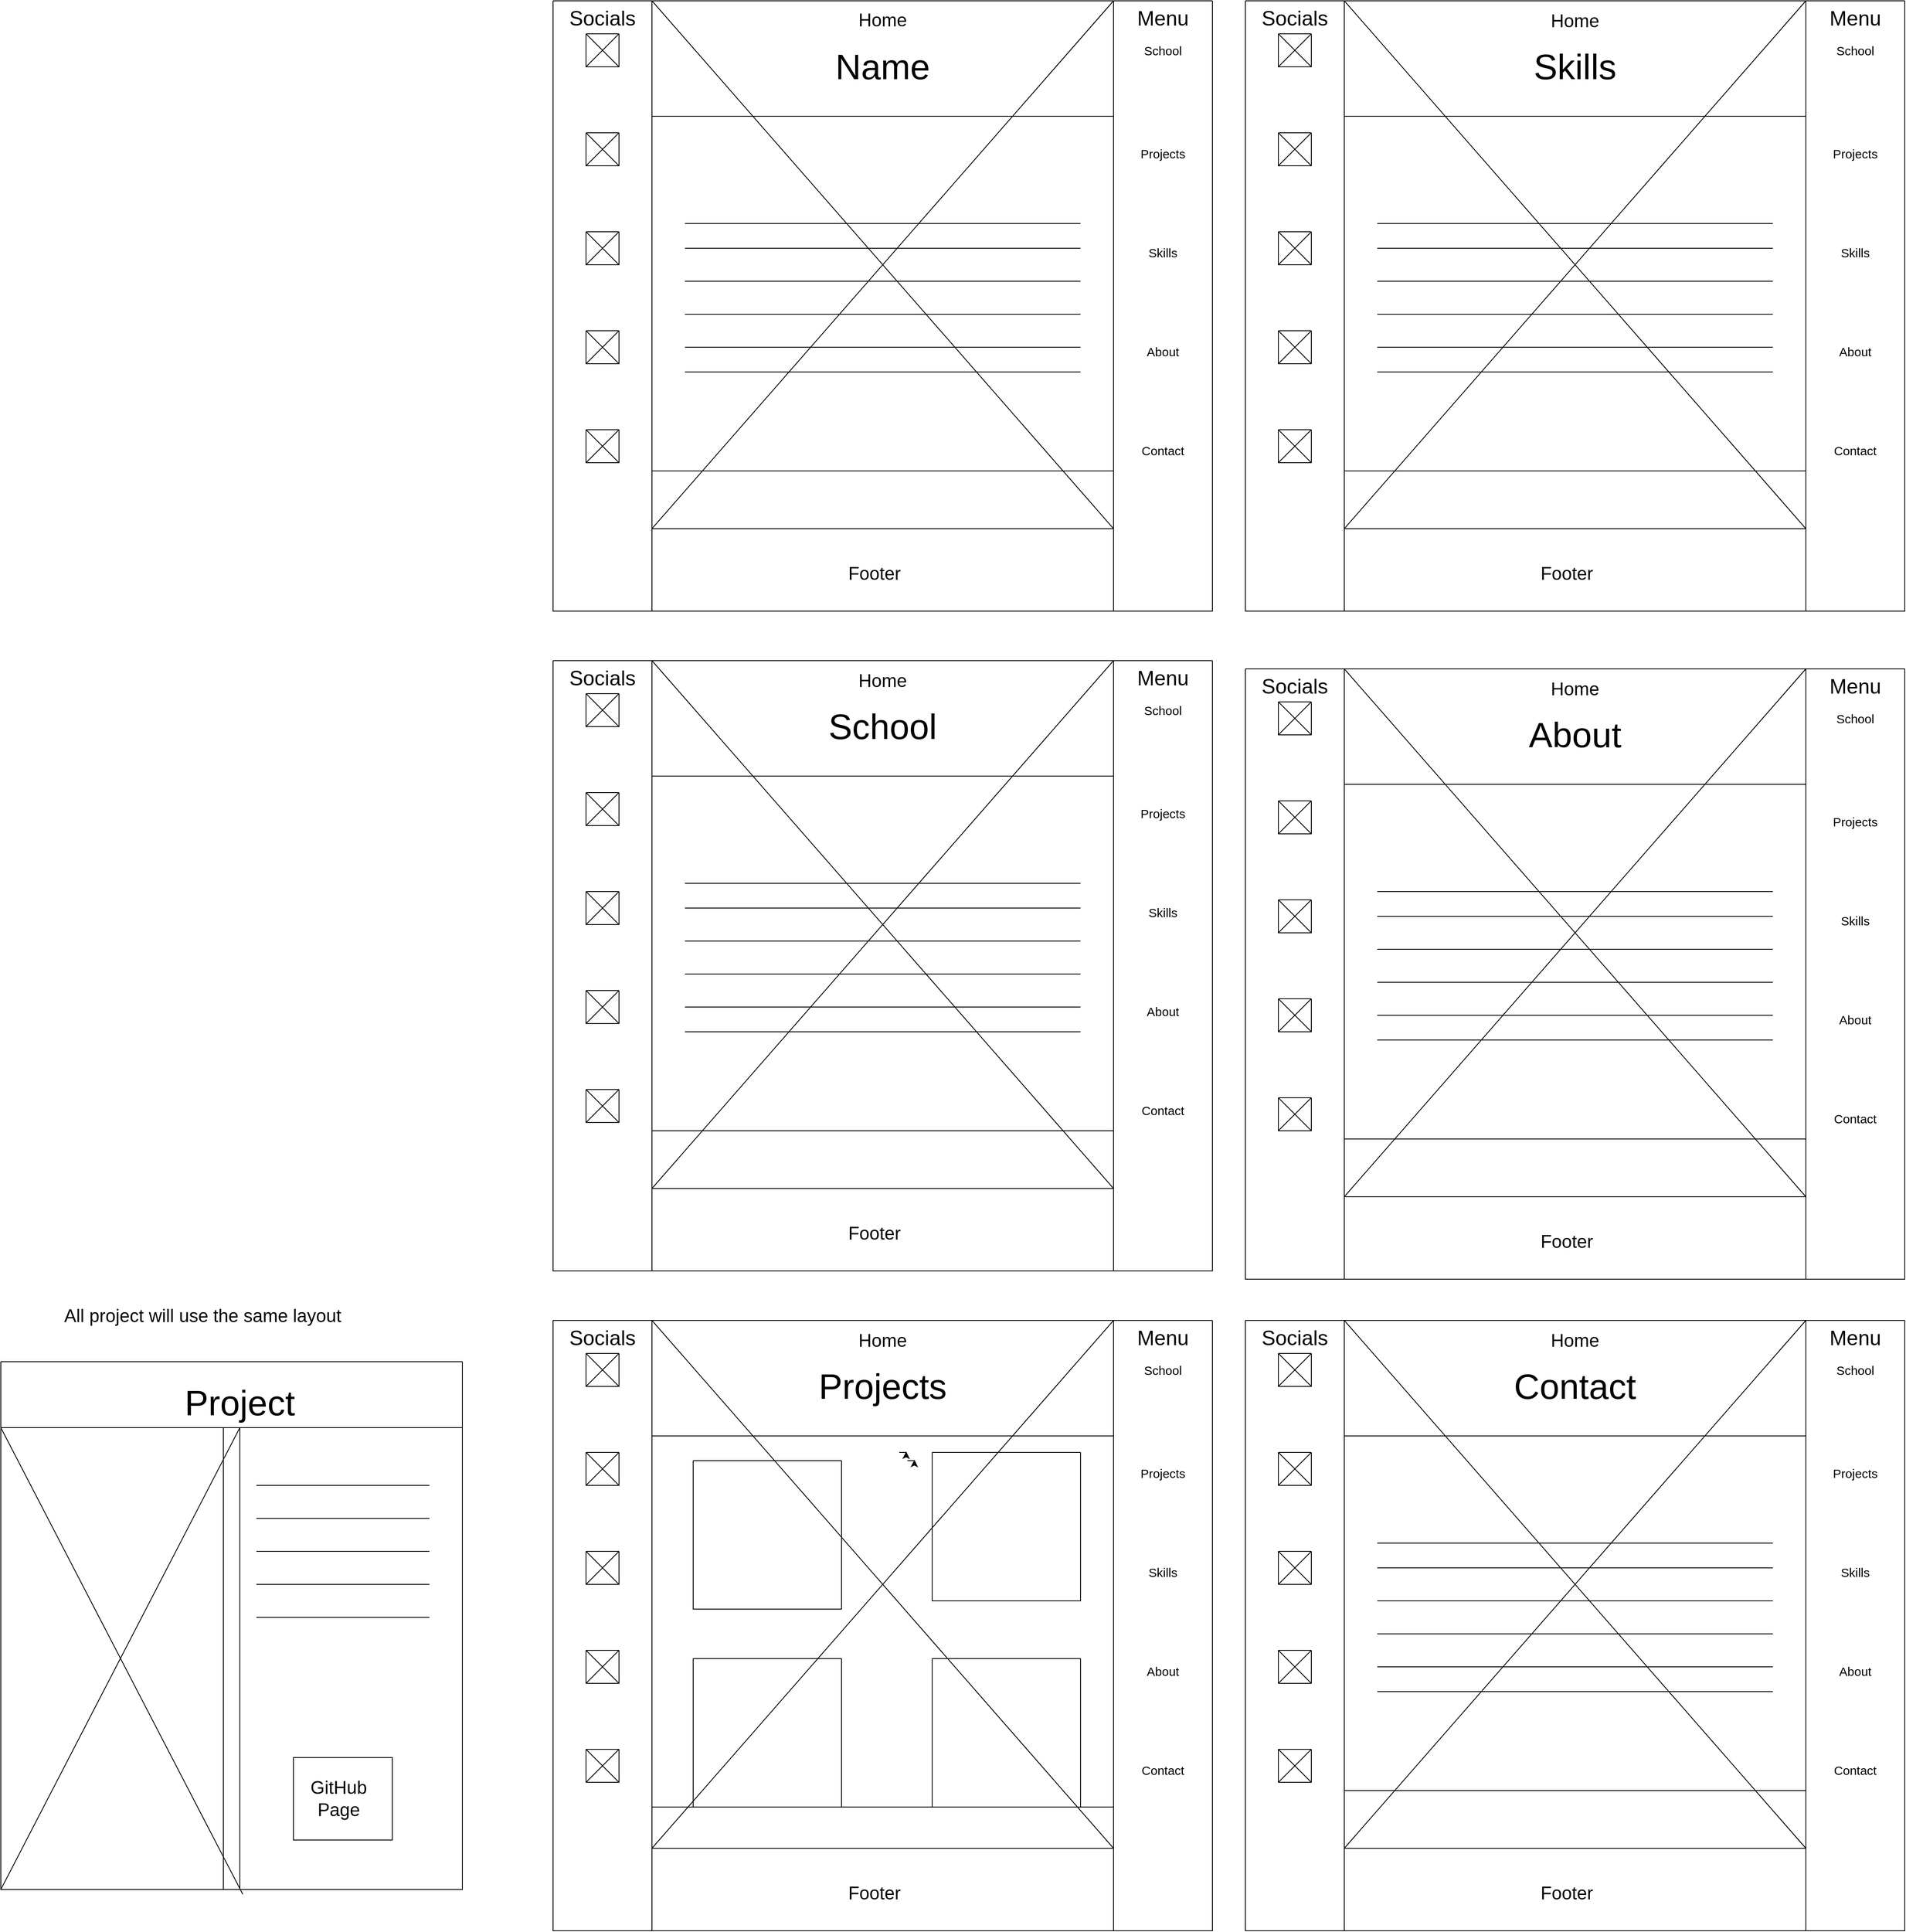 <mxfile version="20.3.0" type="device"><diagram id="YGC00JCitYlUoMoiWdjn" name="Page-1"><mxGraphModel dx="3644" dy="1394" grid="1" gridSize="10" guides="1" tooltips="1" connect="1" arrows="1" fold="1" page="0" pageScale="1" pageWidth="827" pageHeight="1169" background="none" math="0" shadow="0"><root><mxCell id="0"/><mxCell id="1" parent="0"/><mxCell id="IZPlE8yy83sOM5Bsvl5a-22" value="" style="swimlane;startSize=0;" parent="1" vertex="1"><mxGeometry width="800" height="740" as="geometry"/></mxCell><mxCell id="IZPlE8yy83sOM5Bsvl5a-23" value="" style="swimlane;startSize=0;" parent="IZPlE8yy83sOM5Bsvl5a-22" vertex="1"><mxGeometry x="40" y="40" width="40" height="40" as="geometry"/></mxCell><mxCell id="IZPlE8yy83sOM5Bsvl5a-24" value="Socials" style="text;html=1;strokeColor=none;fillColor=none;align=center;verticalAlign=middle;whiteSpace=wrap;rounded=0;fontSize=25;" parent="IZPlE8yy83sOM5Bsvl5a-22" vertex="1"><mxGeometry width="120" height="40" as="geometry"/></mxCell><mxCell id="IZPlE8yy83sOM5Bsvl5a-73" value="" style="swimlane;startSize=0;" parent="IZPlE8yy83sOM5Bsvl5a-22" vertex="1"><mxGeometry x="120" width="560" height="640" as="geometry"/></mxCell><mxCell id="IZPlE8yy83sOM5Bsvl5a-89" value="" style="endArrow=none;html=1;rounded=0;fontSize=21;exitX=0;exitY=1;exitDx=0;exitDy=0;" parent="IZPlE8yy83sOM5Bsvl5a-73" source="IZPlE8yy83sOM5Bsvl5a-73" edge="1"><mxGeometry width="50" height="50" relative="1" as="geometry"><mxPoint x="520" y="40" as="sourcePoint"/><mxPoint x="560" as="targetPoint"/></mxGeometry></mxCell><mxCell id="IZPlE8yy83sOM5Bsvl5a-91" value="" style="swimlane;startSize=0;" parent="IZPlE8yy83sOM5Bsvl5a-73" vertex="1"><mxGeometry y="140" width="560" height="430" as="geometry"/></mxCell><mxCell id="IZPlE8yy83sOM5Bsvl5a-96" value="" style="endArrow=none;html=1;rounded=0;fontSize=15;" parent="IZPlE8yy83sOM5Bsvl5a-91" edge="1"><mxGeometry width="50" height="50" relative="1" as="geometry"><mxPoint x="520" y="130" as="sourcePoint"/><mxPoint x="40" y="130" as="targetPoint"/></mxGeometry></mxCell><mxCell id="IZPlE8yy83sOM5Bsvl5a-97" value="" style="endArrow=none;html=1;rounded=0;fontSize=15;" parent="IZPlE8yy83sOM5Bsvl5a-91" edge="1"><mxGeometry width="50" height="50" relative="1" as="geometry"><mxPoint x="520" y="160" as="sourcePoint"/><mxPoint x="40" y="160" as="targetPoint"/></mxGeometry></mxCell><mxCell id="IZPlE8yy83sOM5Bsvl5a-98" value="" style="endArrow=none;html=1;rounded=0;fontSize=15;" parent="IZPlE8yy83sOM5Bsvl5a-91" edge="1"><mxGeometry width="50" height="50" relative="1" as="geometry"><mxPoint x="520" y="200" as="sourcePoint"/><mxPoint x="40" y="200" as="targetPoint"/></mxGeometry></mxCell><mxCell id="IZPlE8yy83sOM5Bsvl5a-99" value="" style="endArrow=none;html=1;rounded=0;fontSize=15;" parent="IZPlE8yy83sOM5Bsvl5a-91" edge="1"><mxGeometry width="50" height="50" relative="1" as="geometry"><mxPoint x="520" y="240" as="sourcePoint"/><mxPoint x="40" y="240" as="targetPoint"/></mxGeometry></mxCell><mxCell id="IZPlE8yy83sOM5Bsvl5a-101" value="" style="endArrow=none;html=1;rounded=0;fontSize=15;" parent="IZPlE8yy83sOM5Bsvl5a-91" edge="1"><mxGeometry width="50" height="50" relative="1" as="geometry"><mxPoint x="520" y="280" as="sourcePoint"/><mxPoint x="40" y="280" as="targetPoint"/></mxGeometry></mxCell><mxCell id="IZPlE8yy83sOM5Bsvl5a-102" value="" style="endArrow=none;html=1;rounded=0;fontSize=15;" parent="IZPlE8yy83sOM5Bsvl5a-91" edge="1"><mxGeometry width="50" height="50" relative="1" as="geometry"><mxPoint x="520" y="310" as="sourcePoint"/><mxPoint x="40" y="310" as="targetPoint"/></mxGeometry></mxCell><mxCell id="IZPlE8yy83sOM5Bsvl5a-105" value="Name" style="text;html=1;strokeColor=none;fillColor=none;align=center;verticalAlign=middle;whiteSpace=wrap;rounded=0;fontSize=43;" parent="IZPlE8yy83sOM5Bsvl5a-73" vertex="1"><mxGeometry x="140" y="40" width="280" height="80" as="geometry"/></mxCell><mxCell id="IZPlE8yy83sOM5Bsvl5a-345" value="Home" style="text;html=1;strokeColor=none;fillColor=none;align=center;verticalAlign=middle;whiteSpace=wrap;rounded=0;fontSize=22;" parent="IZPlE8yy83sOM5Bsvl5a-73" vertex="1"><mxGeometry x="250" y="9" width="60" height="30" as="geometry"/></mxCell><mxCell id="IZPlE8yy83sOM5Bsvl5a-90" value="" style="endArrow=none;html=1;rounded=0;fontSize=21;exitX=1;exitY=1;exitDx=0;exitDy=0;entryX=0;entryY=0;entryDx=0;entryDy=0;" parent="IZPlE8yy83sOM5Bsvl5a-22" source="IZPlE8yy83sOM5Bsvl5a-73" target="IZPlE8yy83sOM5Bsvl5a-73" edge="1"><mxGeometry width="50" height="50" relative="1" as="geometry"><mxPoint x="130" y="750.0" as="sourcePoint"/><mxPoint x="690" y="30" as="targetPoint"/></mxGeometry></mxCell><mxCell id="IZPlE8yy83sOM5Bsvl5a-106" value="Footer" style="text;html=1;strokeColor=none;fillColor=none;align=center;verticalAlign=middle;whiteSpace=wrap;rounded=0;fontSize=22;" parent="IZPlE8yy83sOM5Bsvl5a-22" vertex="1"><mxGeometry x="360" y="680" width="60" height="30" as="geometry"/></mxCell><mxCell id="IZPlE8yy83sOM5Bsvl5a-29" value="" style="swimlane;startSize=0;" parent="1" vertex="1"><mxGeometry x="680" width="120" height="740" as="geometry"/></mxCell><mxCell id="IZPlE8yy83sOM5Bsvl5a-31" value="Menu" style="text;html=1;strokeColor=none;fillColor=none;align=center;verticalAlign=middle;whiteSpace=wrap;rounded=0;fontSize=25;" parent="IZPlE8yy83sOM5Bsvl5a-29" vertex="1"><mxGeometry width="120" height="40" as="geometry"/></mxCell><mxCell id="IZPlE8yy83sOM5Bsvl5a-62" value="School&lt;span style=&quot;color: rgba(0, 0, 0, 0); font-family: monospace; font-size: 0px; text-align: start;&quot;&gt;%3CmxGraphModel%3E%3Croot%3E%3CmxCell%20id%3D%220%22%2F%3E%3CmxCell%20id%3D%221%22%20parent%3D%220%22%2F%3E%3CmxCell%20id%3D%222%22%20value%3D%22%22%20style%3D%22swimlane%3BstartSize%3D0%3B%22%20vertex%3D%221%22%20parent%3D%221%22%3E%3CmxGeometry%20x%3D%2240%22%20y%3D%2240%22%20width%3D%2240%22%20height%3D%2240%22%20as%3D%22geometry%22%2F%3E%3C%2FmxCell%3E%3C%2Froot%3E%3C%2FmxGraphModel%3E&lt;/span&gt;" style="text;html=1;strokeColor=none;fillColor=none;align=center;verticalAlign=middle;whiteSpace=wrap;rounded=0;fontSize=15;" parent="IZPlE8yy83sOM5Bsvl5a-29" vertex="1"><mxGeometry x="30" y="45" width="60" height="30" as="geometry"/></mxCell><mxCell id="IZPlE8yy83sOM5Bsvl5a-63" value="Projects" style="text;html=1;strokeColor=none;fillColor=none;align=center;verticalAlign=middle;whiteSpace=wrap;rounded=0;fontSize=15;" parent="IZPlE8yy83sOM5Bsvl5a-29" vertex="1"><mxGeometry x="30" y="170" width="60" height="30" as="geometry"/></mxCell><mxCell id="IZPlE8yy83sOM5Bsvl5a-64" value="Skills" style="text;html=1;strokeColor=none;fillColor=none;align=center;verticalAlign=middle;whiteSpace=wrap;rounded=0;fontSize=15;" parent="IZPlE8yy83sOM5Bsvl5a-29" vertex="1"><mxGeometry x="30" y="290" width="60" height="30" as="geometry"/></mxCell><mxCell id="IZPlE8yy83sOM5Bsvl5a-65" value="About" style="text;html=1;strokeColor=none;fillColor=none;align=center;verticalAlign=middle;whiteSpace=wrap;rounded=0;fontSize=15;" parent="IZPlE8yy83sOM5Bsvl5a-29" vertex="1"><mxGeometry x="30" y="410" width="60" height="30" as="geometry"/></mxCell><mxCell id="IZPlE8yy83sOM5Bsvl5a-69" value="Contact" style="text;html=1;strokeColor=none;fillColor=none;align=center;verticalAlign=middle;whiteSpace=wrap;rounded=0;fontSize=15;" parent="IZPlE8yy83sOM5Bsvl5a-29" vertex="1"><mxGeometry x="30" y="530" width="60" height="30" as="geometry"/></mxCell><mxCell id="IZPlE8yy83sOM5Bsvl5a-36" value="" style="swimlane;startSize=0;" parent="1" vertex="1"><mxGeometry width="120" height="740" as="geometry"/></mxCell><mxCell id="IZPlE8yy83sOM5Bsvl5a-42" value="" style="endArrow=none;html=1;rounded=0;fontSize=21;" parent="IZPlE8yy83sOM5Bsvl5a-36" edge="1"><mxGeometry width="50" height="50" relative="1" as="geometry"><mxPoint x="40" y="80" as="sourcePoint"/><mxPoint x="80" y="40" as="targetPoint"/></mxGeometry></mxCell><mxCell id="IZPlE8yy83sOM5Bsvl5a-43" value="" style="endArrow=none;html=1;rounded=0;fontSize=21;entryX=0;entryY=0;entryDx=0;entryDy=0;" parent="IZPlE8yy83sOM5Bsvl5a-36" target="IZPlE8yy83sOM5Bsvl5a-23" edge="1"><mxGeometry width="50" height="50" relative="1" as="geometry"><mxPoint x="80" y="80" as="sourcePoint"/><mxPoint x="40" y="50" as="targetPoint"/></mxGeometry></mxCell><mxCell id="IZPlE8yy83sOM5Bsvl5a-44" value="" style="endArrow=none;html=1;rounded=0;fontSize=21;" parent="IZPlE8yy83sOM5Bsvl5a-36" edge="1"><mxGeometry width="50" height="50" relative="1" as="geometry"><mxPoint x="40" y="200" as="sourcePoint"/><mxPoint x="80" y="160" as="targetPoint"/></mxGeometry></mxCell><mxCell id="IZPlE8yy83sOM5Bsvl5a-45" value="" style="endArrow=none;html=1;rounded=0;fontSize=21;entryX=0;entryY=0;entryDx=0;entryDy=0;" parent="IZPlE8yy83sOM5Bsvl5a-36" edge="1"><mxGeometry width="50" height="50" relative="1" as="geometry"><mxPoint x="80" y="200" as="sourcePoint"/><mxPoint x="40" y="160" as="targetPoint"/></mxGeometry></mxCell><mxCell id="IZPlE8yy83sOM5Bsvl5a-59" value="" style="swimlane;startSize=0;" parent="IZPlE8yy83sOM5Bsvl5a-36" vertex="1"><mxGeometry x="40" y="160" width="40" height="40" as="geometry"/></mxCell><mxCell id="IZPlE8yy83sOM5Bsvl5a-27" value="" style="swimlane;startSize=0;" parent="IZPlE8yy83sOM5Bsvl5a-36" vertex="1"><mxGeometry x="40" y="280" width="40" height="40" as="geometry"/></mxCell><mxCell id="IZPlE8yy83sOM5Bsvl5a-28" value="" style="swimlane;startSize=0;" parent="IZPlE8yy83sOM5Bsvl5a-36" vertex="1"><mxGeometry x="40" y="400" width="40" height="40" as="geometry"/></mxCell><mxCell id="IZPlE8yy83sOM5Bsvl5a-48" value="" style="endArrow=none;html=1;rounded=0;fontSize=21;" parent="IZPlE8yy83sOM5Bsvl5a-36" edge="1"><mxGeometry width="50" height="50" relative="1" as="geometry"><mxPoint x="40" y="440" as="sourcePoint"/><mxPoint x="80" y="400" as="targetPoint"/></mxGeometry></mxCell><mxCell id="IZPlE8yy83sOM5Bsvl5a-49" value="" style="endArrow=none;html=1;rounded=0;fontSize=21;entryX=0;entryY=0;entryDx=0;entryDy=0;" parent="IZPlE8yy83sOM5Bsvl5a-36" edge="1"><mxGeometry width="50" height="50" relative="1" as="geometry"><mxPoint x="80" y="440" as="sourcePoint"/><mxPoint x="40" y="400" as="targetPoint"/></mxGeometry></mxCell><mxCell id="IZPlE8yy83sOM5Bsvl5a-46" value="" style="endArrow=none;html=1;rounded=0;fontSize=21;" parent="IZPlE8yy83sOM5Bsvl5a-36" edge="1"><mxGeometry width="50" height="50" relative="1" as="geometry"><mxPoint x="40" y="320" as="sourcePoint"/><mxPoint x="80" y="280" as="targetPoint"/></mxGeometry></mxCell><mxCell id="IZPlE8yy83sOM5Bsvl5a-47" value="" style="endArrow=none;html=1;rounded=0;fontSize=21;entryX=0;entryY=0;entryDx=0;entryDy=0;" parent="IZPlE8yy83sOM5Bsvl5a-36" edge="1"><mxGeometry width="50" height="50" relative="1" as="geometry"><mxPoint x="80" y="320" as="sourcePoint"/><mxPoint x="40" y="280" as="targetPoint"/></mxGeometry></mxCell><mxCell id="IZPlE8yy83sOM5Bsvl5a-66" value="" style="swimlane;startSize=0;" parent="IZPlE8yy83sOM5Bsvl5a-36" vertex="1"><mxGeometry x="40" y="520" width="40" height="40" as="geometry"/></mxCell><mxCell id="IZPlE8yy83sOM5Bsvl5a-67" value="" style="endArrow=none;html=1;rounded=0;fontSize=21;" parent="IZPlE8yy83sOM5Bsvl5a-36" edge="1"><mxGeometry width="50" height="50" relative="1" as="geometry"><mxPoint x="40" y="560" as="sourcePoint"/><mxPoint x="80" y="520" as="targetPoint"/></mxGeometry></mxCell><mxCell id="IZPlE8yy83sOM5Bsvl5a-68" value="" style="endArrow=none;html=1;rounded=0;fontSize=21;entryX=0;entryY=0;entryDx=0;entryDy=0;" parent="IZPlE8yy83sOM5Bsvl5a-36" edge="1"><mxGeometry width="50" height="50" relative="1" as="geometry"><mxPoint x="80" y="560" as="sourcePoint"/><mxPoint x="40" y="520" as="targetPoint"/></mxGeometry></mxCell><mxCell id="IZPlE8yy83sOM5Bsvl5a-107" value="" style="swimlane;startSize=0;" parent="1" vertex="1"><mxGeometry y="800" width="800" height="740" as="geometry"/></mxCell><mxCell id="IZPlE8yy83sOM5Bsvl5a-108" value="" style="swimlane;startSize=0;" parent="IZPlE8yy83sOM5Bsvl5a-107" vertex="1"><mxGeometry x="40" y="40" width="40" height="40" as="geometry"/></mxCell><mxCell id="IZPlE8yy83sOM5Bsvl5a-109" value="Socials" style="text;html=1;strokeColor=none;fillColor=none;align=center;verticalAlign=middle;whiteSpace=wrap;rounded=0;fontSize=25;" parent="IZPlE8yy83sOM5Bsvl5a-107" vertex="1"><mxGeometry width="120" height="40" as="geometry"/></mxCell><mxCell id="IZPlE8yy83sOM5Bsvl5a-110" value="" style="swimlane;startSize=0;" parent="IZPlE8yy83sOM5Bsvl5a-107" vertex="1"><mxGeometry x="120" width="560" height="640" as="geometry"/></mxCell><mxCell id="IZPlE8yy83sOM5Bsvl5a-111" value="" style="endArrow=none;html=1;rounded=0;fontSize=21;exitX=0;exitY=1;exitDx=0;exitDy=0;" parent="IZPlE8yy83sOM5Bsvl5a-110" source="IZPlE8yy83sOM5Bsvl5a-110" edge="1"><mxGeometry width="50" height="50" relative="1" as="geometry"><mxPoint x="520" y="40" as="sourcePoint"/><mxPoint x="560" as="targetPoint"/></mxGeometry></mxCell><mxCell id="IZPlE8yy83sOM5Bsvl5a-112" value="" style="swimlane;startSize=0;" parent="IZPlE8yy83sOM5Bsvl5a-110" vertex="1"><mxGeometry y="140" width="560" height="430" as="geometry"/></mxCell><mxCell id="IZPlE8yy83sOM5Bsvl5a-113" value="" style="endArrow=none;html=1;rounded=0;fontSize=15;" parent="IZPlE8yy83sOM5Bsvl5a-112" edge="1"><mxGeometry width="50" height="50" relative="1" as="geometry"><mxPoint x="520" y="130" as="sourcePoint"/><mxPoint x="40" y="130" as="targetPoint"/></mxGeometry></mxCell><mxCell id="IZPlE8yy83sOM5Bsvl5a-114" value="" style="endArrow=none;html=1;rounded=0;fontSize=15;" parent="IZPlE8yy83sOM5Bsvl5a-112" edge="1"><mxGeometry width="50" height="50" relative="1" as="geometry"><mxPoint x="520" y="160" as="sourcePoint"/><mxPoint x="40" y="160" as="targetPoint"/></mxGeometry></mxCell><mxCell id="IZPlE8yy83sOM5Bsvl5a-115" value="" style="endArrow=none;html=1;rounded=0;fontSize=15;" parent="IZPlE8yy83sOM5Bsvl5a-112" edge="1"><mxGeometry width="50" height="50" relative="1" as="geometry"><mxPoint x="520" y="200" as="sourcePoint"/><mxPoint x="40" y="200" as="targetPoint"/></mxGeometry></mxCell><mxCell id="IZPlE8yy83sOM5Bsvl5a-116" value="" style="endArrow=none;html=1;rounded=0;fontSize=15;" parent="IZPlE8yy83sOM5Bsvl5a-112" edge="1"><mxGeometry width="50" height="50" relative="1" as="geometry"><mxPoint x="520" y="240" as="sourcePoint"/><mxPoint x="40" y="240" as="targetPoint"/></mxGeometry></mxCell><mxCell id="IZPlE8yy83sOM5Bsvl5a-117" value="" style="endArrow=none;html=1;rounded=0;fontSize=15;" parent="IZPlE8yy83sOM5Bsvl5a-112" edge="1"><mxGeometry width="50" height="50" relative="1" as="geometry"><mxPoint x="520" y="280" as="sourcePoint"/><mxPoint x="40" y="280" as="targetPoint"/></mxGeometry></mxCell><mxCell id="IZPlE8yy83sOM5Bsvl5a-118" value="" style="endArrow=none;html=1;rounded=0;fontSize=15;" parent="IZPlE8yy83sOM5Bsvl5a-112" edge="1"><mxGeometry width="50" height="50" relative="1" as="geometry"><mxPoint x="520" y="310" as="sourcePoint"/><mxPoint x="40" y="310" as="targetPoint"/></mxGeometry></mxCell><mxCell id="IZPlE8yy83sOM5Bsvl5a-119" value="School" style="text;html=1;strokeColor=none;fillColor=none;align=center;verticalAlign=middle;whiteSpace=wrap;rounded=0;fontSize=43;" parent="IZPlE8yy83sOM5Bsvl5a-110" vertex="1"><mxGeometry x="140" y="40" width="280" height="80" as="geometry"/></mxCell><mxCell id="IZPlE8yy83sOM5Bsvl5a-347" value="Home" style="text;html=1;strokeColor=none;fillColor=none;align=center;verticalAlign=middle;whiteSpace=wrap;rounded=0;fontSize=22;" parent="IZPlE8yy83sOM5Bsvl5a-110" vertex="1"><mxGeometry x="250" y="10" width="60" height="30" as="geometry"/></mxCell><mxCell id="IZPlE8yy83sOM5Bsvl5a-120" value="" style="endArrow=none;html=1;rounded=0;fontSize=21;exitX=1;exitY=1;exitDx=0;exitDy=0;entryX=0;entryY=0;entryDx=0;entryDy=0;" parent="IZPlE8yy83sOM5Bsvl5a-107" source="IZPlE8yy83sOM5Bsvl5a-110" target="IZPlE8yy83sOM5Bsvl5a-110" edge="1"><mxGeometry width="50" height="50" relative="1" as="geometry"><mxPoint x="130" y="750.0" as="sourcePoint"/><mxPoint x="690" y="30" as="targetPoint"/></mxGeometry></mxCell><mxCell id="IZPlE8yy83sOM5Bsvl5a-121" value="Footer" style="text;html=1;strokeColor=none;fillColor=none;align=center;verticalAlign=middle;whiteSpace=wrap;rounded=0;fontSize=22;" parent="IZPlE8yy83sOM5Bsvl5a-107" vertex="1"><mxGeometry x="360" y="680" width="60" height="30" as="geometry"/></mxCell><mxCell id="IZPlE8yy83sOM5Bsvl5a-122" value="" style="swimlane;startSize=0;" parent="1" vertex="1"><mxGeometry x="680" y="800" width="120" height="740" as="geometry"/></mxCell><mxCell id="IZPlE8yy83sOM5Bsvl5a-123" value="Menu" style="text;html=1;strokeColor=none;fillColor=none;align=center;verticalAlign=middle;whiteSpace=wrap;rounded=0;fontSize=25;" parent="IZPlE8yy83sOM5Bsvl5a-122" vertex="1"><mxGeometry width="120" height="40" as="geometry"/></mxCell><mxCell id="IZPlE8yy83sOM5Bsvl5a-124" value="School&lt;span style=&quot;color: rgba(0, 0, 0, 0); font-family: monospace; font-size: 0px; text-align: start;&quot;&gt;%3CmxGraphModel%3E%3Croot%3E%3CmxCell%20id%3D%220%22%2F%3E%3CmxCell%20id%3D%221%22%20parent%3D%220%22%2F%3E%3CmxCell%20id%3D%222%22%20value%3D%22%22%20style%3D%22swimlane%3BstartSize%3D0%3B%22%20vertex%3D%221%22%20parent%3D%221%22%3E%3CmxGeometry%20x%3D%2240%22%20y%3D%2240%22%20width%3D%2240%22%20height%3D%2240%22%20as%3D%22geometry%22%2F%3E%3C%2FmxCell%3E%3C%2Froot%3E%3C%2FmxGraphModel%3E&lt;/span&gt;" style="text;html=1;strokeColor=none;fillColor=none;align=center;verticalAlign=middle;whiteSpace=wrap;rounded=0;fontSize=15;" parent="IZPlE8yy83sOM5Bsvl5a-122" vertex="1"><mxGeometry x="30" y="45" width="60" height="30" as="geometry"/></mxCell><mxCell id="IZPlE8yy83sOM5Bsvl5a-125" value="Projects" style="text;html=1;strokeColor=none;fillColor=none;align=center;verticalAlign=middle;whiteSpace=wrap;rounded=0;fontSize=15;" parent="IZPlE8yy83sOM5Bsvl5a-122" vertex="1"><mxGeometry x="30" y="170" width="60" height="30" as="geometry"/></mxCell><mxCell id="IZPlE8yy83sOM5Bsvl5a-126" value="Skills" style="text;html=1;strokeColor=none;fillColor=none;align=center;verticalAlign=middle;whiteSpace=wrap;rounded=0;fontSize=15;" parent="IZPlE8yy83sOM5Bsvl5a-122" vertex="1"><mxGeometry x="30" y="290" width="60" height="30" as="geometry"/></mxCell><mxCell id="IZPlE8yy83sOM5Bsvl5a-127" value="About" style="text;html=1;strokeColor=none;fillColor=none;align=center;verticalAlign=middle;whiteSpace=wrap;rounded=0;fontSize=15;" parent="IZPlE8yy83sOM5Bsvl5a-122" vertex="1"><mxGeometry x="30" y="410" width="60" height="30" as="geometry"/></mxCell><mxCell id="IZPlE8yy83sOM5Bsvl5a-128" value="Contact" style="text;html=1;strokeColor=none;fillColor=none;align=center;verticalAlign=middle;whiteSpace=wrap;rounded=0;fontSize=15;" parent="IZPlE8yy83sOM5Bsvl5a-122" vertex="1"><mxGeometry x="30" y="530" width="60" height="30" as="geometry"/></mxCell><mxCell id="IZPlE8yy83sOM5Bsvl5a-129" value="" style="swimlane;startSize=0;" parent="1" vertex="1"><mxGeometry y="800" width="120" height="740" as="geometry"/></mxCell><mxCell id="IZPlE8yy83sOM5Bsvl5a-130" value="" style="endArrow=none;html=1;rounded=0;fontSize=21;" parent="IZPlE8yy83sOM5Bsvl5a-129" edge="1"><mxGeometry width="50" height="50" relative="1" as="geometry"><mxPoint x="40" y="80" as="sourcePoint"/><mxPoint x="80" y="40" as="targetPoint"/></mxGeometry></mxCell><mxCell id="IZPlE8yy83sOM5Bsvl5a-131" value="" style="endArrow=none;html=1;rounded=0;fontSize=21;entryX=0;entryY=0;entryDx=0;entryDy=0;" parent="IZPlE8yy83sOM5Bsvl5a-129" target="IZPlE8yy83sOM5Bsvl5a-108" edge="1"><mxGeometry width="50" height="50" relative="1" as="geometry"><mxPoint x="80" y="80" as="sourcePoint"/><mxPoint x="40" y="50" as="targetPoint"/></mxGeometry></mxCell><mxCell id="IZPlE8yy83sOM5Bsvl5a-132" value="" style="endArrow=none;html=1;rounded=0;fontSize=21;" parent="IZPlE8yy83sOM5Bsvl5a-129" edge="1"><mxGeometry width="50" height="50" relative="1" as="geometry"><mxPoint x="40" y="200" as="sourcePoint"/><mxPoint x="80" y="160" as="targetPoint"/></mxGeometry></mxCell><mxCell id="IZPlE8yy83sOM5Bsvl5a-133" value="" style="endArrow=none;html=1;rounded=0;fontSize=21;entryX=0;entryY=0;entryDx=0;entryDy=0;" parent="IZPlE8yy83sOM5Bsvl5a-129" edge="1"><mxGeometry width="50" height="50" relative="1" as="geometry"><mxPoint x="80" y="200" as="sourcePoint"/><mxPoint x="40" y="160" as="targetPoint"/></mxGeometry></mxCell><mxCell id="IZPlE8yy83sOM5Bsvl5a-134" value="" style="swimlane;startSize=0;" parent="IZPlE8yy83sOM5Bsvl5a-129" vertex="1"><mxGeometry x="40" y="160" width="40" height="40" as="geometry"/></mxCell><mxCell id="IZPlE8yy83sOM5Bsvl5a-135" value="" style="swimlane;startSize=0;" parent="IZPlE8yy83sOM5Bsvl5a-129" vertex="1"><mxGeometry x="40" y="280" width="40" height="40" as="geometry"/></mxCell><mxCell id="IZPlE8yy83sOM5Bsvl5a-136" value="" style="swimlane;startSize=0;" parent="IZPlE8yy83sOM5Bsvl5a-129" vertex="1"><mxGeometry x="40" y="400" width="40" height="40" as="geometry"/></mxCell><mxCell id="IZPlE8yy83sOM5Bsvl5a-137" value="" style="endArrow=none;html=1;rounded=0;fontSize=21;" parent="IZPlE8yy83sOM5Bsvl5a-129" edge="1"><mxGeometry width="50" height="50" relative="1" as="geometry"><mxPoint x="40" y="440" as="sourcePoint"/><mxPoint x="80" y="400" as="targetPoint"/></mxGeometry></mxCell><mxCell id="IZPlE8yy83sOM5Bsvl5a-138" value="" style="endArrow=none;html=1;rounded=0;fontSize=21;entryX=0;entryY=0;entryDx=0;entryDy=0;" parent="IZPlE8yy83sOM5Bsvl5a-129" edge="1"><mxGeometry width="50" height="50" relative="1" as="geometry"><mxPoint x="80" y="440" as="sourcePoint"/><mxPoint x="40" y="400" as="targetPoint"/></mxGeometry></mxCell><mxCell id="IZPlE8yy83sOM5Bsvl5a-139" value="" style="endArrow=none;html=1;rounded=0;fontSize=21;" parent="IZPlE8yy83sOM5Bsvl5a-129" edge="1"><mxGeometry width="50" height="50" relative="1" as="geometry"><mxPoint x="40" y="320" as="sourcePoint"/><mxPoint x="80" y="280" as="targetPoint"/></mxGeometry></mxCell><mxCell id="IZPlE8yy83sOM5Bsvl5a-140" value="" style="endArrow=none;html=1;rounded=0;fontSize=21;entryX=0;entryY=0;entryDx=0;entryDy=0;" parent="IZPlE8yy83sOM5Bsvl5a-129" edge="1"><mxGeometry width="50" height="50" relative="1" as="geometry"><mxPoint x="80" y="320" as="sourcePoint"/><mxPoint x="40" y="280" as="targetPoint"/></mxGeometry></mxCell><mxCell id="IZPlE8yy83sOM5Bsvl5a-141" value="" style="swimlane;startSize=0;" parent="IZPlE8yy83sOM5Bsvl5a-129" vertex="1"><mxGeometry x="40" y="520" width="40" height="40" as="geometry"/></mxCell><mxCell id="IZPlE8yy83sOM5Bsvl5a-142" value="" style="endArrow=none;html=1;rounded=0;fontSize=21;" parent="IZPlE8yy83sOM5Bsvl5a-129" edge="1"><mxGeometry width="50" height="50" relative="1" as="geometry"><mxPoint x="40" y="560" as="sourcePoint"/><mxPoint x="80" y="520" as="targetPoint"/></mxGeometry></mxCell><mxCell id="IZPlE8yy83sOM5Bsvl5a-143" value="" style="endArrow=none;html=1;rounded=0;fontSize=21;entryX=0;entryY=0;entryDx=0;entryDy=0;" parent="IZPlE8yy83sOM5Bsvl5a-129" edge="1"><mxGeometry width="50" height="50" relative="1" as="geometry"><mxPoint x="80" y="560" as="sourcePoint"/><mxPoint x="40" y="520" as="targetPoint"/></mxGeometry></mxCell><mxCell id="IZPlE8yy83sOM5Bsvl5a-144" value="" style="swimlane;startSize=0;" parent="1" vertex="1"><mxGeometry y="1600" width="800" height="740" as="geometry"/></mxCell><mxCell id="IZPlE8yy83sOM5Bsvl5a-145" value="" style="swimlane;startSize=0;" parent="IZPlE8yy83sOM5Bsvl5a-144" vertex="1"><mxGeometry x="40" y="40" width="40" height="40" as="geometry"/></mxCell><mxCell id="IZPlE8yy83sOM5Bsvl5a-146" value="Socials" style="text;html=1;strokeColor=none;fillColor=none;align=center;verticalAlign=middle;whiteSpace=wrap;rounded=0;fontSize=25;" parent="IZPlE8yy83sOM5Bsvl5a-144" vertex="1"><mxGeometry width="120" height="40" as="geometry"/></mxCell><mxCell id="IZPlE8yy83sOM5Bsvl5a-147" value="" style="swimlane;startSize=0;" parent="IZPlE8yy83sOM5Bsvl5a-144" vertex="1"><mxGeometry x="120" width="560" height="640" as="geometry"/></mxCell><mxCell id="IZPlE8yy83sOM5Bsvl5a-148" value="" style="endArrow=none;html=1;rounded=0;fontSize=21;exitX=0;exitY=1;exitDx=0;exitDy=0;" parent="IZPlE8yy83sOM5Bsvl5a-147" source="IZPlE8yy83sOM5Bsvl5a-147" edge="1"><mxGeometry width="50" height="50" relative="1" as="geometry"><mxPoint x="520" y="40" as="sourcePoint"/><mxPoint x="560" as="targetPoint"/></mxGeometry></mxCell><mxCell id="IZPlE8yy83sOM5Bsvl5a-149" value="" style="swimlane;startSize=0;" parent="IZPlE8yy83sOM5Bsvl5a-147" vertex="1"><mxGeometry y="140" width="560" height="450" as="geometry"/></mxCell><mxCell id="IZPlE8yy83sOM5Bsvl5a-294" value="" style="swimlane;startSize=0;" parent="IZPlE8yy83sOM5Bsvl5a-149" vertex="1"><mxGeometry x="50" y="270" width="180" height="180" as="geometry"/></mxCell><mxCell id="IZPlE8yy83sOM5Bsvl5a-297" style="edgeStyle=orthogonalEdgeStyle;rounded=0;orthogonalLoop=1;jettySize=auto;html=1;exitX=0.75;exitY=0;exitDx=0;exitDy=0;entryX=0.821;entryY=-0.009;entryDx=0;entryDy=0;entryPerimeter=0;fontSize=22;" parent="IZPlE8yy83sOM5Bsvl5a-149" edge="1"><mxGeometry relative="1" as="geometry"><mxPoint x="300" y="20" as="sourcePoint"/><mxPoint x="308.52" y="18.92" as="targetPoint"/></mxGeometry></mxCell><mxCell id="IZPlE8yy83sOM5Bsvl5a-298" value="" style="swimlane;startSize=0;" parent="IZPlE8yy83sOM5Bsvl5a-149" vertex="1"><mxGeometry x="340" y="20" width="180" height="180" as="geometry"/></mxCell><mxCell id="IZPlE8yy83sOM5Bsvl5a-302" value="" style="swimlane;startSize=0;" parent="IZPlE8yy83sOM5Bsvl5a-149" vertex="1"><mxGeometry x="340" y="270" width="180" height="180" as="geometry"/></mxCell><mxCell id="IZPlE8yy83sOM5Bsvl5a-156" value="Projects" style="text;html=1;strokeColor=none;fillColor=none;align=center;verticalAlign=middle;whiteSpace=wrap;rounded=0;fontSize=43;" parent="IZPlE8yy83sOM5Bsvl5a-147" vertex="1"><mxGeometry x="140" y="40" width="280" height="80" as="geometry"/></mxCell><mxCell id="IZPlE8yy83sOM5Bsvl5a-348" value="Home" style="text;html=1;strokeColor=none;fillColor=none;align=center;verticalAlign=middle;whiteSpace=wrap;rounded=0;fontSize=22;" parent="IZPlE8yy83sOM5Bsvl5a-147" vertex="1"><mxGeometry x="250" y="10" width="60" height="30" as="geometry"/></mxCell><mxCell id="IZPlE8yy83sOM5Bsvl5a-157" value="" style="endArrow=none;html=1;rounded=0;fontSize=21;exitX=1;exitY=1;exitDx=0;exitDy=0;entryX=0;entryY=0;entryDx=0;entryDy=0;" parent="IZPlE8yy83sOM5Bsvl5a-144" source="IZPlE8yy83sOM5Bsvl5a-147" target="IZPlE8yy83sOM5Bsvl5a-147" edge="1"><mxGeometry width="50" height="50" relative="1" as="geometry"><mxPoint x="130" y="750.0" as="sourcePoint"/><mxPoint x="690" y="30" as="targetPoint"/></mxGeometry></mxCell><mxCell id="IZPlE8yy83sOM5Bsvl5a-158" value="Footer" style="text;html=1;strokeColor=none;fillColor=none;align=center;verticalAlign=middle;whiteSpace=wrap;rounded=0;fontSize=22;" parent="IZPlE8yy83sOM5Bsvl5a-144" vertex="1"><mxGeometry x="360" y="680" width="60" height="30" as="geometry"/></mxCell><mxCell id="IZPlE8yy83sOM5Bsvl5a-159" value="" style="swimlane;startSize=0;" parent="1" vertex="1"><mxGeometry x="680" y="1600" width="120" height="740" as="geometry"/></mxCell><mxCell id="IZPlE8yy83sOM5Bsvl5a-160" value="Menu" style="text;html=1;strokeColor=none;fillColor=none;align=center;verticalAlign=middle;whiteSpace=wrap;rounded=0;fontSize=25;" parent="IZPlE8yy83sOM5Bsvl5a-159" vertex="1"><mxGeometry width="120" height="40" as="geometry"/></mxCell><mxCell id="IZPlE8yy83sOM5Bsvl5a-161" value="School&lt;span style=&quot;color: rgba(0, 0, 0, 0); font-family: monospace; font-size: 0px; text-align: start;&quot;&gt;%3CmxGraphModel%3E%3Croot%3E%3CmxCell%20id%3D%220%22%2F%3E%3CmxCell%20id%3D%221%22%20parent%3D%220%22%2F%3E%3CmxCell%20id%3D%222%22%20value%3D%22%22%20style%3D%22swimlane%3BstartSize%3D0%3B%22%20vertex%3D%221%22%20parent%3D%221%22%3E%3CmxGeometry%20x%3D%2240%22%20y%3D%2240%22%20width%3D%2240%22%20height%3D%2240%22%20as%3D%22geometry%22%2F%3E%3C%2FmxCell%3E%3C%2Froot%3E%3C%2FmxGraphModel%3E&lt;/span&gt;" style="text;html=1;strokeColor=none;fillColor=none;align=center;verticalAlign=middle;whiteSpace=wrap;rounded=0;fontSize=15;" parent="IZPlE8yy83sOM5Bsvl5a-159" vertex="1"><mxGeometry x="30" y="45" width="60" height="30" as="geometry"/></mxCell><mxCell id="IZPlE8yy83sOM5Bsvl5a-162" value="Projects" style="text;html=1;strokeColor=none;fillColor=none;align=center;verticalAlign=middle;whiteSpace=wrap;rounded=0;fontSize=15;" parent="IZPlE8yy83sOM5Bsvl5a-159" vertex="1"><mxGeometry x="30" y="170" width="60" height="30" as="geometry"/></mxCell><mxCell id="IZPlE8yy83sOM5Bsvl5a-163" value="Skills" style="text;html=1;strokeColor=none;fillColor=none;align=center;verticalAlign=middle;whiteSpace=wrap;rounded=0;fontSize=15;" parent="IZPlE8yy83sOM5Bsvl5a-159" vertex="1"><mxGeometry x="30" y="290" width="60" height="30" as="geometry"/></mxCell><mxCell id="IZPlE8yy83sOM5Bsvl5a-164" value="About" style="text;html=1;strokeColor=none;fillColor=none;align=center;verticalAlign=middle;whiteSpace=wrap;rounded=0;fontSize=15;" parent="IZPlE8yy83sOM5Bsvl5a-159" vertex="1"><mxGeometry x="30" y="410" width="60" height="30" as="geometry"/></mxCell><mxCell id="IZPlE8yy83sOM5Bsvl5a-165" value="Contact" style="text;html=1;strokeColor=none;fillColor=none;align=center;verticalAlign=middle;whiteSpace=wrap;rounded=0;fontSize=15;" parent="IZPlE8yy83sOM5Bsvl5a-159" vertex="1"><mxGeometry x="30" y="530" width="60" height="30" as="geometry"/></mxCell><mxCell id="IZPlE8yy83sOM5Bsvl5a-166" value="" style="swimlane;startSize=0;" parent="1" vertex="1"><mxGeometry y="1600" width="120" height="740" as="geometry"/></mxCell><mxCell id="IZPlE8yy83sOM5Bsvl5a-167" value="" style="endArrow=none;html=1;rounded=0;fontSize=21;" parent="IZPlE8yy83sOM5Bsvl5a-166" edge="1"><mxGeometry width="50" height="50" relative="1" as="geometry"><mxPoint x="40" y="80" as="sourcePoint"/><mxPoint x="80" y="40" as="targetPoint"/></mxGeometry></mxCell><mxCell id="IZPlE8yy83sOM5Bsvl5a-168" value="" style="endArrow=none;html=1;rounded=0;fontSize=21;entryX=0;entryY=0;entryDx=0;entryDy=0;" parent="IZPlE8yy83sOM5Bsvl5a-166" target="IZPlE8yy83sOM5Bsvl5a-145" edge="1"><mxGeometry width="50" height="50" relative="1" as="geometry"><mxPoint x="80" y="80" as="sourcePoint"/><mxPoint x="40" y="50" as="targetPoint"/></mxGeometry></mxCell><mxCell id="IZPlE8yy83sOM5Bsvl5a-169" value="" style="endArrow=none;html=1;rounded=0;fontSize=21;" parent="IZPlE8yy83sOM5Bsvl5a-166" edge="1"><mxGeometry width="50" height="50" relative="1" as="geometry"><mxPoint x="40" y="200" as="sourcePoint"/><mxPoint x="80" y="160" as="targetPoint"/></mxGeometry></mxCell><mxCell id="IZPlE8yy83sOM5Bsvl5a-170" value="" style="endArrow=none;html=1;rounded=0;fontSize=21;entryX=0;entryY=0;entryDx=0;entryDy=0;" parent="IZPlE8yy83sOM5Bsvl5a-166" edge="1"><mxGeometry width="50" height="50" relative="1" as="geometry"><mxPoint x="80" y="200" as="sourcePoint"/><mxPoint x="40" y="160" as="targetPoint"/></mxGeometry></mxCell><mxCell id="IZPlE8yy83sOM5Bsvl5a-171" value="" style="swimlane;startSize=0;" parent="IZPlE8yy83sOM5Bsvl5a-166" vertex="1"><mxGeometry x="40" y="160" width="40" height="40" as="geometry"/></mxCell><mxCell id="IZPlE8yy83sOM5Bsvl5a-172" value="" style="swimlane;startSize=0;" parent="IZPlE8yy83sOM5Bsvl5a-166" vertex="1"><mxGeometry x="40" y="280" width="40" height="40" as="geometry"/></mxCell><mxCell id="IZPlE8yy83sOM5Bsvl5a-173" value="" style="swimlane;startSize=0;" parent="IZPlE8yy83sOM5Bsvl5a-166" vertex="1"><mxGeometry x="40" y="400" width="40" height="40" as="geometry"/></mxCell><mxCell id="IZPlE8yy83sOM5Bsvl5a-174" value="" style="endArrow=none;html=1;rounded=0;fontSize=21;" parent="IZPlE8yy83sOM5Bsvl5a-166" edge="1"><mxGeometry width="50" height="50" relative="1" as="geometry"><mxPoint x="40" y="440" as="sourcePoint"/><mxPoint x="80" y="400" as="targetPoint"/></mxGeometry></mxCell><mxCell id="IZPlE8yy83sOM5Bsvl5a-175" value="" style="endArrow=none;html=1;rounded=0;fontSize=21;entryX=0;entryY=0;entryDx=0;entryDy=0;" parent="IZPlE8yy83sOM5Bsvl5a-166" edge="1"><mxGeometry width="50" height="50" relative="1" as="geometry"><mxPoint x="80" y="440" as="sourcePoint"/><mxPoint x="40" y="400" as="targetPoint"/></mxGeometry></mxCell><mxCell id="IZPlE8yy83sOM5Bsvl5a-176" value="" style="endArrow=none;html=1;rounded=0;fontSize=21;" parent="IZPlE8yy83sOM5Bsvl5a-166" edge="1"><mxGeometry width="50" height="50" relative="1" as="geometry"><mxPoint x="40" y="320" as="sourcePoint"/><mxPoint x="80" y="280" as="targetPoint"/></mxGeometry></mxCell><mxCell id="IZPlE8yy83sOM5Bsvl5a-177" value="" style="endArrow=none;html=1;rounded=0;fontSize=21;entryX=0;entryY=0;entryDx=0;entryDy=0;" parent="IZPlE8yy83sOM5Bsvl5a-166" edge="1"><mxGeometry width="50" height="50" relative="1" as="geometry"><mxPoint x="80" y="320" as="sourcePoint"/><mxPoint x="40" y="280" as="targetPoint"/></mxGeometry></mxCell><mxCell id="IZPlE8yy83sOM5Bsvl5a-178" value="" style="swimlane;startSize=0;" parent="IZPlE8yy83sOM5Bsvl5a-166" vertex="1"><mxGeometry x="40" y="520" width="40" height="40" as="geometry"/></mxCell><mxCell id="IZPlE8yy83sOM5Bsvl5a-179" value="" style="endArrow=none;html=1;rounded=0;fontSize=21;" parent="IZPlE8yy83sOM5Bsvl5a-166" edge="1"><mxGeometry width="50" height="50" relative="1" as="geometry"><mxPoint x="40" y="560" as="sourcePoint"/><mxPoint x="80" y="520" as="targetPoint"/></mxGeometry></mxCell><mxCell id="IZPlE8yy83sOM5Bsvl5a-180" value="" style="endArrow=none;html=1;rounded=0;fontSize=21;entryX=0;entryY=0;entryDx=0;entryDy=0;" parent="IZPlE8yy83sOM5Bsvl5a-166" edge="1"><mxGeometry width="50" height="50" relative="1" as="geometry"><mxPoint x="80" y="560" as="sourcePoint"/><mxPoint x="40" y="520" as="targetPoint"/></mxGeometry></mxCell><mxCell id="IZPlE8yy83sOM5Bsvl5a-181" value="" style="swimlane;startSize=0;" parent="1" vertex="1"><mxGeometry x="840" width="800" height="740" as="geometry"/></mxCell><mxCell id="IZPlE8yy83sOM5Bsvl5a-182" value="" style="swimlane;startSize=0;" parent="IZPlE8yy83sOM5Bsvl5a-181" vertex="1"><mxGeometry x="40" y="40" width="40" height="40" as="geometry"/></mxCell><mxCell id="IZPlE8yy83sOM5Bsvl5a-183" value="Socials" style="text;html=1;strokeColor=none;fillColor=none;align=center;verticalAlign=middle;whiteSpace=wrap;rounded=0;fontSize=25;" parent="IZPlE8yy83sOM5Bsvl5a-181" vertex="1"><mxGeometry width="120" height="40" as="geometry"/></mxCell><mxCell id="IZPlE8yy83sOM5Bsvl5a-184" value="" style="swimlane;startSize=0;" parent="IZPlE8yy83sOM5Bsvl5a-181" vertex="1"><mxGeometry x="120" width="560" height="640" as="geometry"/></mxCell><mxCell id="IZPlE8yy83sOM5Bsvl5a-185" value="" style="endArrow=none;html=1;rounded=0;fontSize=21;exitX=0;exitY=1;exitDx=0;exitDy=0;" parent="IZPlE8yy83sOM5Bsvl5a-184" source="IZPlE8yy83sOM5Bsvl5a-184" edge="1"><mxGeometry width="50" height="50" relative="1" as="geometry"><mxPoint x="520" y="40" as="sourcePoint"/><mxPoint x="560" as="targetPoint"/></mxGeometry></mxCell><mxCell id="IZPlE8yy83sOM5Bsvl5a-186" value="" style="swimlane;startSize=0;" parent="IZPlE8yy83sOM5Bsvl5a-184" vertex="1"><mxGeometry y="140" width="560" height="430" as="geometry"/></mxCell><mxCell id="IZPlE8yy83sOM5Bsvl5a-187" value="" style="endArrow=none;html=1;rounded=0;fontSize=15;" parent="IZPlE8yy83sOM5Bsvl5a-186" edge="1"><mxGeometry width="50" height="50" relative="1" as="geometry"><mxPoint x="520" y="130" as="sourcePoint"/><mxPoint x="40" y="130" as="targetPoint"/></mxGeometry></mxCell><mxCell id="IZPlE8yy83sOM5Bsvl5a-188" value="" style="endArrow=none;html=1;rounded=0;fontSize=15;" parent="IZPlE8yy83sOM5Bsvl5a-186" edge="1"><mxGeometry width="50" height="50" relative="1" as="geometry"><mxPoint x="520" y="160" as="sourcePoint"/><mxPoint x="40" y="160" as="targetPoint"/></mxGeometry></mxCell><mxCell id="IZPlE8yy83sOM5Bsvl5a-189" value="" style="endArrow=none;html=1;rounded=0;fontSize=15;" parent="IZPlE8yy83sOM5Bsvl5a-186" edge="1"><mxGeometry width="50" height="50" relative="1" as="geometry"><mxPoint x="520" y="200" as="sourcePoint"/><mxPoint x="40" y="200" as="targetPoint"/></mxGeometry></mxCell><mxCell id="IZPlE8yy83sOM5Bsvl5a-190" value="" style="endArrow=none;html=1;rounded=0;fontSize=15;" parent="IZPlE8yy83sOM5Bsvl5a-186" edge="1"><mxGeometry width="50" height="50" relative="1" as="geometry"><mxPoint x="520" y="240" as="sourcePoint"/><mxPoint x="40" y="240" as="targetPoint"/></mxGeometry></mxCell><mxCell id="IZPlE8yy83sOM5Bsvl5a-191" value="" style="endArrow=none;html=1;rounded=0;fontSize=15;" parent="IZPlE8yy83sOM5Bsvl5a-186" edge="1"><mxGeometry width="50" height="50" relative="1" as="geometry"><mxPoint x="520" y="280" as="sourcePoint"/><mxPoint x="40" y="280" as="targetPoint"/></mxGeometry></mxCell><mxCell id="IZPlE8yy83sOM5Bsvl5a-192" value="" style="endArrow=none;html=1;rounded=0;fontSize=15;" parent="IZPlE8yy83sOM5Bsvl5a-186" edge="1"><mxGeometry width="50" height="50" relative="1" as="geometry"><mxPoint x="520" y="310" as="sourcePoint"/><mxPoint x="40" y="310" as="targetPoint"/></mxGeometry></mxCell><mxCell id="IZPlE8yy83sOM5Bsvl5a-193" value="Skills" style="text;html=1;strokeColor=none;fillColor=none;align=center;verticalAlign=middle;whiteSpace=wrap;rounded=0;fontSize=43;" parent="IZPlE8yy83sOM5Bsvl5a-184" vertex="1"><mxGeometry x="140" y="40" width="280" height="80" as="geometry"/></mxCell><mxCell id="IZPlE8yy83sOM5Bsvl5a-349" value="Home" style="text;html=1;strokeColor=none;fillColor=none;align=center;verticalAlign=middle;whiteSpace=wrap;rounded=0;fontSize=22;" parent="IZPlE8yy83sOM5Bsvl5a-184" vertex="1"><mxGeometry x="250" y="10" width="60" height="30" as="geometry"/></mxCell><mxCell id="IZPlE8yy83sOM5Bsvl5a-194" value="" style="endArrow=none;html=1;rounded=0;fontSize=21;exitX=1;exitY=1;exitDx=0;exitDy=0;entryX=0;entryY=0;entryDx=0;entryDy=0;" parent="IZPlE8yy83sOM5Bsvl5a-181" source="IZPlE8yy83sOM5Bsvl5a-184" target="IZPlE8yy83sOM5Bsvl5a-184" edge="1"><mxGeometry width="50" height="50" relative="1" as="geometry"><mxPoint x="130" y="750.0" as="sourcePoint"/><mxPoint x="690" y="30" as="targetPoint"/></mxGeometry></mxCell><mxCell id="IZPlE8yy83sOM5Bsvl5a-195" value="Footer" style="text;html=1;strokeColor=none;fillColor=none;align=center;verticalAlign=middle;whiteSpace=wrap;rounded=0;fontSize=22;" parent="IZPlE8yy83sOM5Bsvl5a-181" vertex="1"><mxGeometry x="360" y="680" width="60" height="30" as="geometry"/></mxCell><mxCell id="IZPlE8yy83sOM5Bsvl5a-196" value="" style="swimlane;startSize=0;" parent="1" vertex="1"><mxGeometry x="1520" width="120" height="740" as="geometry"/></mxCell><mxCell id="IZPlE8yy83sOM5Bsvl5a-197" value="Menu" style="text;html=1;strokeColor=none;fillColor=none;align=center;verticalAlign=middle;whiteSpace=wrap;rounded=0;fontSize=25;" parent="IZPlE8yy83sOM5Bsvl5a-196" vertex="1"><mxGeometry width="120" height="40" as="geometry"/></mxCell><mxCell id="IZPlE8yy83sOM5Bsvl5a-198" value="School&lt;span style=&quot;color: rgba(0, 0, 0, 0); font-family: monospace; font-size: 0px; text-align: start;&quot;&gt;%3CmxGraphModel%3E%3Croot%3E%3CmxCell%20id%3D%220%22%2F%3E%3CmxCell%20id%3D%221%22%20parent%3D%220%22%2F%3E%3CmxCell%20id%3D%222%22%20value%3D%22%22%20style%3D%22swimlane%3BstartSize%3D0%3B%22%20vertex%3D%221%22%20parent%3D%221%22%3E%3CmxGeometry%20x%3D%2240%22%20y%3D%2240%22%20width%3D%2240%22%20height%3D%2240%22%20as%3D%22geometry%22%2F%3E%3C%2FmxCell%3E%3C%2Froot%3E%3C%2FmxGraphModel%3E&lt;/span&gt;" style="text;html=1;strokeColor=none;fillColor=none;align=center;verticalAlign=middle;whiteSpace=wrap;rounded=0;fontSize=15;" parent="IZPlE8yy83sOM5Bsvl5a-196" vertex="1"><mxGeometry x="30" y="45" width="60" height="30" as="geometry"/></mxCell><mxCell id="IZPlE8yy83sOM5Bsvl5a-199" value="Projects" style="text;html=1;strokeColor=none;fillColor=none;align=center;verticalAlign=middle;whiteSpace=wrap;rounded=0;fontSize=15;" parent="IZPlE8yy83sOM5Bsvl5a-196" vertex="1"><mxGeometry x="30" y="170" width="60" height="30" as="geometry"/></mxCell><mxCell id="IZPlE8yy83sOM5Bsvl5a-200" value="Skills" style="text;html=1;strokeColor=none;fillColor=none;align=center;verticalAlign=middle;whiteSpace=wrap;rounded=0;fontSize=15;" parent="IZPlE8yy83sOM5Bsvl5a-196" vertex="1"><mxGeometry x="30" y="290" width="60" height="30" as="geometry"/></mxCell><mxCell id="IZPlE8yy83sOM5Bsvl5a-201" value="About" style="text;html=1;strokeColor=none;fillColor=none;align=center;verticalAlign=middle;whiteSpace=wrap;rounded=0;fontSize=15;" parent="IZPlE8yy83sOM5Bsvl5a-196" vertex="1"><mxGeometry x="30" y="410" width="60" height="30" as="geometry"/></mxCell><mxCell id="IZPlE8yy83sOM5Bsvl5a-202" value="Contact" style="text;html=1;strokeColor=none;fillColor=none;align=center;verticalAlign=middle;whiteSpace=wrap;rounded=0;fontSize=15;" parent="IZPlE8yy83sOM5Bsvl5a-196" vertex="1"><mxGeometry x="30" y="530" width="60" height="30" as="geometry"/></mxCell><mxCell id="IZPlE8yy83sOM5Bsvl5a-203" value="" style="swimlane;startSize=0;" parent="1" vertex="1"><mxGeometry x="840" width="120" height="740" as="geometry"/></mxCell><mxCell id="IZPlE8yy83sOM5Bsvl5a-204" value="" style="endArrow=none;html=1;rounded=0;fontSize=21;" parent="IZPlE8yy83sOM5Bsvl5a-203" edge="1"><mxGeometry width="50" height="50" relative="1" as="geometry"><mxPoint x="40" y="80" as="sourcePoint"/><mxPoint x="80" y="40" as="targetPoint"/></mxGeometry></mxCell><mxCell id="IZPlE8yy83sOM5Bsvl5a-205" value="" style="endArrow=none;html=1;rounded=0;fontSize=21;entryX=0;entryY=0;entryDx=0;entryDy=0;" parent="IZPlE8yy83sOM5Bsvl5a-203" target="IZPlE8yy83sOM5Bsvl5a-182" edge="1"><mxGeometry width="50" height="50" relative="1" as="geometry"><mxPoint x="80" y="80" as="sourcePoint"/><mxPoint x="40" y="50" as="targetPoint"/></mxGeometry></mxCell><mxCell id="IZPlE8yy83sOM5Bsvl5a-206" value="" style="endArrow=none;html=1;rounded=0;fontSize=21;" parent="IZPlE8yy83sOM5Bsvl5a-203" edge="1"><mxGeometry width="50" height="50" relative="1" as="geometry"><mxPoint x="40" y="200" as="sourcePoint"/><mxPoint x="80" y="160" as="targetPoint"/></mxGeometry></mxCell><mxCell id="IZPlE8yy83sOM5Bsvl5a-207" value="" style="endArrow=none;html=1;rounded=0;fontSize=21;entryX=0;entryY=0;entryDx=0;entryDy=0;" parent="IZPlE8yy83sOM5Bsvl5a-203" edge="1"><mxGeometry width="50" height="50" relative="1" as="geometry"><mxPoint x="80" y="200" as="sourcePoint"/><mxPoint x="40" y="160" as="targetPoint"/></mxGeometry></mxCell><mxCell id="IZPlE8yy83sOM5Bsvl5a-208" value="" style="swimlane;startSize=0;" parent="IZPlE8yy83sOM5Bsvl5a-203" vertex="1"><mxGeometry x="40" y="160" width="40" height="40" as="geometry"/></mxCell><mxCell id="IZPlE8yy83sOM5Bsvl5a-209" value="" style="swimlane;startSize=0;" parent="IZPlE8yy83sOM5Bsvl5a-203" vertex="1"><mxGeometry x="40" y="280" width="40" height="40" as="geometry"/></mxCell><mxCell id="IZPlE8yy83sOM5Bsvl5a-210" value="" style="swimlane;startSize=0;" parent="IZPlE8yy83sOM5Bsvl5a-203" vertex="1"><mxGeometry x="40" y="400" width="40" height="40" as="geometry"/></mxCell><mxCell id="IZPlE8yy83sOM5Bsvl5a-211" value="" style="endArrow=none;html=1;rounded=0;fontSize=21;" parent="IZPlE8yy83sOM5Bsvl5a-203" edge="1"><mxGeometry width="50" height="50" relative="1" as="geometry"><mxPoint x="40" y="440" as="sourcePoint"/><mxPoint x="80" y="400" as="targetPoint"/></mxGeometry></mxCell><mxCell id="IZPlE8yy83sOM5Bsvl5a-212" value="" style="endArrow=none;html=1;rounded=0;fontSize=21;entryX=0;entryY=0;entryDx=0;entryDy=0;" parent="IZPlE8yy83sOM5Bsvl5a-203" edge="1"><mxGeometry width="50" height="50" relative="1" as="geometry"><mxPoint x="80" y="440" as="sourcePoint"/><mxPoint x="40" y="400" as="targetPoint"/></mxGeometry></mxCell><mxCell id="IZPlE8yy83sOM5Bsvl5a-213" value="" style="endArrow=none;html=1;rounded=0;fontSize=21;" parent="IZPlE8yy83sOM5Bsvl5a-203" edge="1"><mxGeometry width="50" height="50" relative="1" as="geometry"><mxPoint x="40" y="320" as="sourcePoint"/><mxPoint x="80" y="280" as="targetPoint"/></mxGeometry></mxCell><mxCell id="IZPlE8yy83sOM5Bsvl5a-214" value="" style="endArrow=none;html=1;rounded=0;fontSize=21;entryX=0;entryY=0;entryDx=0;entryDy=0;" parent="IZPlE8yy83sOM5Bsvl5a-203" edge="1"><mxGeometry width="50" height="50" relative="1" as="geometry"><mxPoint x="80" y="320" as="sourcePoint"/><mxPoint x="40" y="280" as="targetPoint"/></mxGeometry></mxCell><mxCell id="IZPlE8yy83sOM5Bsvl5a-215" value="" style="swimlane;startSize=0;" parent="IZPlE8yy83sOM5Bsvl5a-203" vertex="1"><mxGeometry x="40" y="520" width="40" height="40" as="geometry"/></mxCell><mxCell id="IZPlE8yy83sOM5Bsvl5a-216" value="" style="endArrow=none;html=1;rounded=0;fontSize=21;" parent="IZPlE8yy83sOM5Bsvl5a-203" edge="1"><mxGeometry width="50" height="50" relative="1" as="geometry"><mxPoint x="40" y="560" as="sourcePoint"/><mxPoint x="80" y="520" as="targetPoint"/></mxGeometry></mxCell><mxCell id="IZPlE8yy83sOM5Bsvl5a-217" value="" style="endArrow=none;html=1;rounded=0;fontSize=21;entryX=0;entryY=0;entryDx=0;entryDy=0;" parent="IZPlE8yy83sOM5Bsvl5a-203" edge="1"><mxGeometry width="50" height="50" relative="1" as="geometry"><mxPoint x="80" y="560" as="sourcePoint"/><mxPoint x="40" y="520" as="targetPoint"/></mxGeometry></mxCell><mxCell id="IZPlE8yy83sOM5Bsvl5a-218" value="" style="swimlane;startSize=0;" parent="1" vertex="1"><mxGeometry x="840" y="810" width="800" height="740" as="geometry"/></mxCell><mxCell id="IZPlE8yy83sOM5Bsvl5a-219" value="" style="swimlane;startSize=0;" parent="IZPlE8yy83sOM5Bsvl5a-218" vertex="1"><mxGeometry x="40" y="40" width="40" height="40" as="geometry"/></mxCell><mxCell id="IZPlE8yy83sOM5Bsvl5a-220" value="Socials" style="text;html=1;strokeColor=none;fillColor=none;align=center;verticalAlign=middle;whiteSpace=wrap;rounded=0;fontSize=25;" parent="IZPlE8yy83sOM5Bsvl5a-218" vertex="1"><mxGeometry width="120" height="40" as="geometry"/></mxCell><mxCell id="IZPlE8yy83sOM5Bsvl5a-221" value="" style="swimlane;startSize=0;" parent="IZPlE8yy83sOM5Bsvl5a-218" vertex="1"><mxGeometry x="120" width="560" height="640" as="geometry"/></mxCell><mxCell id="IZPlE8yy83sOM5Bsvl5a-222" value="" style="endArrow=none;html=1;rounded=0;fontSize=21;exitX=0;exitY=1;exitDx=0;exitDy=0;" parent="IZPlE8yy83sOM5Bsvl5a-221" source="IZPlE8yy83sOM5Bsvl5a-221" edge="1"><mxGeometry width="50" height="50" relative="1" as="geometry"><mxPoint x="520" y="40" as="sourcePoint"/><mxPoint x="560" as="targetPoint"/></mxGeometry></mxCell><mxCell id="IZPlE8yy83sOM5Bsvl5a-223" value="" style="swimlane;startSize=0;" parent="IZPlE8yy83sOM5Bsvl5a-221" vertex="1"><mxGeometry y="140" width="560" height="430" as="geometry"/></mxCell><mxCell id="IZPlE8yy83sOM5Bsvl5a-224" value="" style="endArrow=none;html=1;rounded=0;fontSize=15;" parent="IZPlE8yy83sOM5Bsvl5a-223" edge="1"><mxGeometry width="50" height="50" relative="1" as="geometry"><mxPoint x="520" y="130" as="sourcePoint"/><mxPoint x="40" y="130" as="targetPoint"/></mxGeometry></mxCell><mxCell id="IZPlE8yy83sOM5Bsvl5a-225" value="" style="endArrow=none;html=1;rounded=0;fontSize=15;" parent="IZPlE8yy83sOM5Bsvl5a-223" edge="1"><mxGeometry width="50" height="50" relative="1" as="geometry"><mxPoint x="520" y="160" as="sourcePoint"/><mxPoint x="40" y="160" as="targetPoint"/></mxGeometry></mxCell><mxCell id="IZPlE8yy83sOM5Bsvl5a-226" value="" style="endArrow=none;html=1;rounded=0;fontSize=15;" parent="IZPlE8yy83sOM5Bsvl5a-223" edge="1"><mxGeometry width="50" height="50" relative="1" as="geometry"><mxPoint x="520" y="200" as="sourcePoint"/><mxPoint x="40" y="200" as="targetPoint"/></mxGeometry></mxCell><mxCell id="IZPlE8yy83sOM5Bsvl5a-227" value="" style="endArrow=none;html=1;rounded=0;fontSize=15;" parent="IZPlE8yy83sOM5Bsvl5a-223" edge="1"><mxGeometry width="50" height="50" relative="1" as="geometry"><mxPoint x="520" y="240" as="sourcePoint"/><mxPoint x="40" y="240" as="targetPoint"/></mxGeometry></mxCell><mxCell id="IZPlE8yy83sOM5Bsvl5a-228" value="" style="endArrow=none;html=1;rounded=0;fontSize=15;" parent="IZPlE8yy83sOM5Bsvl5a-223" edge="1"><mxGeometry width="50" height="50" relative="1" as="geometry"><mxPoint x="520" y="280" as="sourcePoint"/><mxPoint x="40" y="280" as="targetPoint"/></mxGeometry></mxCell><mxCell id="IZPlE8yy83sOM5Bsvl5a-229" value="" style="endArrow=none;html=1;rounded=0;fontSize=15;" parent="IZPlE8yy83sOM5Bsvl5a-223" edge="1"><mxGeometry width="50" height="50" relative="1" as="geometry"><mxPoint x="520" y="310" as="sourcePoint"/><mxPoint x="40" y="310" as="targetPoint"/></mxGeometry></mxCell><mxCell id="IZPlE8yy83sOM5Bsvl5a-230" value="About" style="text;html=1;strokeColor=none;fillColor=none;align=center;verticalAlign=middle;whiteSpace=wrap;rounded=0;fontSize=43;" parent="IZPlE8yy83sOM5Bsvl5a-221" vertex="1"><mxGeometry x="140" y="40" width="280" height="80" as="geometry"/></mxCell><mxCell id="IZPlE8yy83sOM5Bsvl5a-350" value="Home" style="text;html=1;strokeColor=none;fillColor=none;align=center;verticalAlign=middle;whiteSpace=wrap;rounded=0;fontSize=22;" parent="IZPlE8yy83sOM5Bsvl5a-221" vertex="1"><mxGeometry x="250" y="10" width="60" height="30" as="geometry"/></mxCell><mxCell id="IZPlE8yy83sOM5Bsvl5a-231" value="" style="endArrow=none;html=1;rounded=0;fontSize=21;exitX=1;exitY=1;exitDx=0;exitDy=0;entryX=0;entryY=0;entryDx=0;entryDy=0;" parent="IZPlE8yy83sOM5Bsvl5a-218" source="IZPlE8yy83sOM5Bsvl5a-221" target="IZPlE8yy83sOM5Bsvl5a-221" edge="1"><mxGeometry width="50" height="50" relative="1" as="geometry"><mxPoint x="130" y="750.0" as="sourcePoint"/><mxPoint x="690" y="30" as="targetPoint"/></mxGeometry></mxCell><mxCell id="IZPlE8yy83sOM5Bsvl5a-232" value="Footer" style="text;html=1;strokeColor=none;fillColor=none;align=center;verticalAlign=middle;whiteSpace=wrap;rounded=0;fontSize=22;" parent="IZPlE8yy83sOM5Bsvl5a-218" vertex="1"><mxGeometry x="360" y="680" width="60" height="30" as="geometry"/></mxCell><mxCell id="IZPlE8yy83sOM5Bsvl5a-233" value="" style="swimlane;startSize=0;" parent="1" vertex="1"><mxGeometry x="1520" y="810" width="120" height="740" as="geometry"/></mxCell><mxCell id="IZPlE8yy83sOM5Bsvl5a-234" value="Menu" style="text;html=1;strokeColor=none;fillColor=none;align=center;verticalAlign=middle;whiteSpace=wrap;rounded=0;fontSize=25;" parent="IZPlE8yy83sOM5Bsvl5a-233" vertex="1"><mxGeometry width="120" height="40" as="geometry"/></mxCell><mxCell id="IZPlE8yy83sOM5Bsvl5a-235" value="School&lt;span style=&quot;color: rgba(0, 0, 0, 0); font-family: monospace; font-size: 0px; text-align: start;&quot;&gt;%3CmxGraphModel%3E%3Croot%3E%3CmxCell%20id%3D%220%22%2F%3E%3CmxCell%20id%3D%221%22%20parent%3D%220%22%2F%3E%3CmxCell%20id%3D%222%22%20value%3D%22%22%20style%3D%22swimlane%3BstartSize%3D0%3B%22%20vertex%3D%221%22%20parent%3D%221%22%3E%3CmxGeometry%20x%3D%2240%22%20y%3D%2240%22%20width%3D%2240%22%20height%3D%2240%22%20as%3D%22geometry%22%2F%3E%3C%2FmxCell%3E%3C%2Froot%3E%3C%2FmxGraphModel%3E&lt;/span&gt;" style="text;html=1;strokeColor=none;fillColor=none;align=center;verticalAlign=middle;whiteSpace=wrap;rounded=0;fontSize=15;" parent="IZPlE8yy83sOM5Bsvl5a-233" vertex="1"><mxGeometry x="30" y="45" width="60" height="30" as="geometry"/></mxCell><mxCell id="IZPlE8yy83sOM5Bsvl5a-236" value="Projects" style="text;html=1;strokeColor=none;fillColor=none;align=center;verticalAlign=middle;whiteSpace=wrap;rounded=0;fontSize=15;" parent="IZPlE8yy83sOM5Bsvl5a-233" vertex="1"><mxGeometry x="30" y="170" width="60" height="30" as="geometry"/></mxCell><mxCell id="IZPlE8yy83sOM5Bsvl5a-237" value="Skills" style="text;html=1;strokeColor=none;fillColor=none;align=center;verticalAlign=middle;whiteSpace=wrap;rounded=0;fontSize=15;" parent="IZPlE8yy83sOM5Bsvl5a-233" vertex="1"><mxGeometry x="30" y="290" width="60" height="30" as="geometry"/></mxCell><mxCell id="IZPlE8yy83sOM5Bsvl5a-238" value="About" style="text;html=1;strokeColor=none;fillColor=none;align=center;verticalAlign=middle;whiteSpace=wrap;rounded=0;fontSize=15;" parent="IZPlE8yy83sOM5Bsvl5a-233" vertex="1"><mxGeometry x="30" y="410" width="60" height="30" as="geometry"/></mxCell><mxCell id="IZPlE8yy83sOM5Bsvl5a-239" value="Contact" style="text;html=1;strokeColor=none;fillColor=none;align=center;verticalAlign=middle;whiteSpace=wrap;rounded=0;fontSize=15;" parent="IZPlE8yy83sOM5Bsvl5a-233" vertex="1"><mxGeometry x="30" y="530" width="60" height="30" as="geometry"/></mxCell><mxCell id="IZPlE8yy83sOM5Bsvl5a-240" value="" style="swimlane;startSize=0;" parent="1" vertex="1"><mxGeometry x="840" y="810" width="120" height="740" as="geometry"/></mxCell><mxCell id="IZPlE8yy83sOM5Bsvl5a-241" value="" style="endArrow=none;html=1;rounded=0;fontSize=21;" parent="IZPlE8yy83sOM5Bsvl5a-240" edge="1"><mxGeometry width="50" height="50" relative="1" as="geometry"><mxPoint x="40" y="80" as="sourcePoint"/><mxPoint x="80" y="40" as="targetPoint"/></mxGeometry></mxCell><mxCell id="IZPlE8yy83sOM5Bsvl5a-242" value="" style="endArrow=none;html=1;rounded=0;fontSize=21;entryX=0;entryY=0;entryDx=0;entryDy=0;" parent="IZPlE8yy83sOM5Bsvl5a-240" target="IZPlE8yy83sOM5Bsvl5a-219" edge="1"><mxGeometry width="50" height="50" relative="1" as="geometry"><mxPoint x="80" y="80" as="sourcePoint"/><mxPoint x="40" y="50" as="targetPoint"/></mxGeometry></mxCell><mxCell id="IZPlE8yy83sOM5Bsvl5a-243" value="" style="endArrow=none;html=1;rounded=0;fontSize=21;" parent="IZPlE8yy83sOM5Bsvl5a-240" edge="1"><mxGeometry width="50" height="50" relative="1" as="geometry"><mxPoint x="40" y="200" as="sourcePoint"/><mxPoint x="80" y="160" as="targetPoint"/></mxGeometry></mxCell><mxCell id="IZPlE8yy83sOM5Bsvl5a-244" value="" style="endArrow=none;html=1;rounded=0;fontSize=21;entryX=0;entryY=0;entryDx=0;entryDy=0;" parent="IZPlE8yy83sOM5Bsvl5a-240" edge="1"><mxGeometry width="50" height="50" relative="1" as="geometry"><mxPoint x="80" y="200" as="sourcePoint"/><mxPoint x="40" y="160" as="targetPoint"/></mxGeometry></mxCell><mxCell id="IZPlE8yy83sOM5Bsvl5a-245" value="" style="swimlane;startSize=0;" parent="IZPlE8yy83sOM5Bsvl5a-240" vertex="1"><mxGeometry x="40" y="160" width="40" height="40" as="geometry"/></mxCell><mxCell id="IZPlE8yy83sOM5Bsvl5a-246" value="" style="swimlane;startSize=0;" parent="IZPlE8yy83sOM5Bsvl5a-240" vertex="1"><mxGeometry x="40" y="280" width="40" height="40" as="geometry"/></mxCell><mxCell id="IZPlE8yy83sOM5Bsvl5a-247" value="" style="swimlane;startSize=0;" parent="IZPlE8yy83sOM5Bsvl5a-240" vertex="1"><mxGeometry x="40" y="400" width="40" height="40" as="geometry"/></mxCell><mxCell id="IZPlE8yy83sOM5Bsvl5a-248" value="" style="endArrow=none;html=1;rounded=0;fontSize=21;" parent="IZPlE8yy83sOM5Bsvl5a-240" edge="1"><mxGeometry width="50" height="50" relative="1" as="geometry"><mxPoint x="40" y="440" as="sourcePoint"/><mxPoint x="80" y="400" as="targetPoint"/></mxGeometry></mxCell><mxCell id="IZPlE8yy83sOM5Bsvl5a-249" value="" style="endArrow=none;html=1;rounded=0;fontSize=21;entryX=0;entryY=0;entryDx=0;entryDy=0;" parent="IZPlE8yy83sOM5Bsvl5a-240" edge="1"><mxGeometry width="50" height="50" relative="1" as="geometry"><mxPoint x="80" y="440" as="sourcePoint"/><mxPoint x="40" y="400" as="targetPoint"/></mxGeometry></mxCell><mxCell id="IZPlE8yy83sOM5Bsvl5a-250" value="" style="endArrow=none;html=1;rounded=0;fontSize=21;" parent="IZPlE8yy83sOM5Bsvl5a-240" edge="1"><mxGeometry width="50" height="50" relative="1" as="geometry"><mxPoint x="40" y="320" as="sourcePoint"/><mxPoint x="80" y="280" as="targetPoint"/></mxGeometry></mxCell><mxCell id="IZPlE8yy83sOM5Bsvl5a-251" value="" style="endArrow=none;html=1;rounded=0;fontSize=21;entryX=0;entryY=0;entryDx=0;entryDy=0;" parent="IZPlE8yy83sOM5Bsvl5a-240" edge="1"><mxGeometry width="50" height="50" relative="1" as="geometry"><mxPoint x="80" y="320" as="sourcePoint"/><mxPoint x="40" y="280" as="targetPoint"/></mxGeometry></mxCell><mxCell id="IZPlE8yy83sOM5Bsvl5a-252" value="" style="swimlane;startSize=0;" parent="IZPlE8yy83sOM5Bsvl5a-240" vertex="1"><mxGeometry x="40" y="520" width="40" height="40" as="geometry"/></mxCell><mxCell id="IZPlE8yy83sOM5Bsvl5a-253" value="" style="endArrow=none;html=1;rounded=0;fontSize=21;" parent="IZPlE8yy83sOM5Bsvl5a-240" edge="1"><mxGeometry width="50" height="50" relative="1" as="geometry"><mxPoint x="40" y="560" as="sourcePoint"/><mxPoint x="80" y="520" as="targetPoint"/></mxGeometry></mxCell><mxCell id="IZPlE8yy83sOM5Bsvl5a-254" value="" style="endArrow=none;html=1;rounded=0;fontSize=21;entryX=0;entryY=0;entryDx=0;entryDy=0;" parent="IZPlE8yy83sOM5Bsvl5a-240" edge="1"><mxGeometry width="50" height="50" relative="1" as="geometry"><mxPoint x="80" y="560" as="sourcePoint"/><mxPoint x="40" y="520" as="targetPoint"/></mxGeometry></mxCell><mxCell id="IZPlE8yy83sOM5Bsvl5a-255" value="" style="swimlane;startSize=0;" parent="1" vertex="1"><mxGeometry x="840" y="1600" width="800" height="740" as="geometry"/></mxCell><mxCell id="IZPlE8yy83sOM5Bsvl5a-256" value="" style="swimlane;startSize=0;" parent="IZPlE8yy83sOM5Bsvl5a-255" vertex="1"><mxGeometry x="40" y="40" width="40" height="40" as="geometry"/></mxCell><mxCell id="IZPlE8yy83sOM5Bsvl5a-257" value="Socials" style="text;html=1;strokeColor=none;fillColor=none;align=center;verticalAlign=middle;whiteSpace=wrap;rounded=0;fontSize=25;" parent="IZPlE8yy83sOM5Bsvl5a-255" vertex="1"><mxGeometry width="120" height="40" as="geometry"/></mxCell><mxCell id="IZPlE8yy83sOM5Bsvl5a-258" value="" style="swimlane;startSize=0;" parent="IZPlE8yy83sOM5Bsvl5a-255" vertex="1"><mxGeometry x="120" width="560" height="640" as="geometry"/></mxCell><mxCell id="IZPlE8yy83sOM5Bsvl5a-259" value="" style="endArrow=none;html=1;rounded=0;fontSize=21;exitX=0;exitY=1;exitDx=0;exitDy=0;" parent="IZPlE8yy83sOM5Bsvl5a-258" source="IZPlE8yy83sOM5Bsvl5a-258" edge="1"><mxGeometry width="50" height="50" relative="1" as="geometry"><mxPoint x="520" y="40" as="sourcePoint"/><mxPoint x="560" as="targetPoint"/></mxGeometry></mxCell><mxCell id="IZPlE8yy83sOM5Bsvl5a-260" value="" style="swimlane;startSize=0;" parent="IZPlE8yy83sOM5Bsvl5a-258" vertex="1"><mxGeometry y="140" width="560" height="430" as="geometry"/></mxCell><mxCell id="IZPlE8yy83sOM5Bsvl5a-261" value="" style="endArrow=none;html=1;rounded=0;fontSize=15;" parent="IZPlE8yy83sOM5Bsvl5a-260" edge="1"><mxGeometry width="50" height="50" relative="1" as="geometry"><mxPoint x="520" y="130" as="sourcePoint"/><mxPoint x="40" y="130" as="targetPoint"/></mxGeometry></mxCell><mxCell id="IZPlE8yy83sOM5Bsvl5a-262" value="" style="endArrow=none;html=1;rounded=0;fontSize=15;" parent="IZPlE8yy83sOM5Bsvl5a-260" edge="1"><mxGeometry width="50" height="50" relative="1" as="geometry"><mxPoint x="520" y="160" as="sourcePoint"/><mxPoint x="40" y="160" as="targetPoint"/></mxGeometry></mxCell><mxCell id="IZPlE8yy83sOM5Bsvl5a-263" value="" style="endArrow=none;html=1;rounded=0;fontSize=15;" parent="IZPlE8yy83sOM5Bsvl5a-260" edge="1"><mxGeometry width="50" height="50" relative="1" as="geometry"><mxPoint x="520" y="200" as="sourcePoint"/><mxPoint x="40" y="200" as="targetPoint"/></mxGeometry></mxCell><mxCell id="IZPlE8yy83sOM5Bsvl5a-264" value="" style="endArrow=none;html=1;rounded=0;fontSize=15;" parent="IZPlE8yy83sOM5Bsvl5a-260" edge="1"><mxGeometry width="50" height="50" relative="1" as="geometry"><mxPoint x="520" y="240" as="sourcePoint"/><mxPoint x="40" y="240" as="targetPoint"/></mxGeometry></mxCell><mxCell id="IZPlE8yy83sOM5Bsvl5a-265" value="" style="endArrow=none;html=1;rounded=0;fontSize=15;" parent="IZPlE8yy83sOM5Bsvl5a-260" edge="1"><mxGeometry width="50" height="50" relative="1" as="geometry"><mxPoint x="520" y="280" as="sourcePoint"/><mxPoint x="40" y="280" as="targetPoint"/></mxGeometry></mxCell><mxCell id="IZPlE8yy83sOM5Bsvl5a-266" value="" style="endArrow=none;html=1;rounded=0;fontSize=15;" parent="IZPlE8yy83sOM5Bsvl5a-260" edge="1"><mxGeometry width="50" height="50" relative="1" as="geometry"><mxPoint x="520" y="310" as="sourcePoint"/><mxPoint x="40" y="310" as="targetPoint"/></mxGeometry></mxCell><mxCell id="IZPlE8yy83sOM5Bsvl5a-267" value="Contact" style="text;html=1;strokeColor=none;fillColor=none;align=center;verticalAlign=middle;whiteSpace=wrap;rounded=0;fontSize=43;" parent="IZPlE8yy83sOM5Bsvl5a-258" vertex="1"><mxGeometry x="140" y="40" width="280" height="80" as="geometry"/></mxCell><mxCell id="IZPlE8yy83sOM5Bsvl5a-351" value="Home" style="text;html=1;strokeColor=none;fillColor=none;align=center;verticalAlign=middle;whiteSpace=wrap;rounded=0;fontSize=22;" parent="IZPlE8yy83sOM5Bsvl5a-258" vertex="1"><mxGeometry x="250" y="10" width="60" height="30" as="geometry"/></mxCell><mxCell id="IZPlE8yy83sOM5Bsvl5a-268" value="" style="endArrow=none;html=1;rounded=0;fontSize=21;exitX=1;exitY=1;exitDx=0;exitDy=0;entryX=0;entryY=0;entryDx=0;entryDy=0;" parent="IZPlE8yy83sOM5Bsvl5a-255" source="IZPlE8yy83sOM5Bsvl5a-258" target="IZPlE8yy83sOM5Bsvl5a-258" edge="1"><mxGeometry width="50" height="50" relative="1" as="geometry"><mxPoint x="130" y="750.0" as="sourcePoint"/><mxPoint x="690" y="30" as="targetPoint"/></mxGeometry></mxCell><mxCell id="IZPlE8yy83sOM5Bsvl5a-269" value="Footer" style="text;html=1;strokeColor=none;fillColor=none;align=center;verticalAlign=middle;whiteSpace=wrap;rounded=0;fontSize=22;" parent="IZPlE8yy83sOM5Bsvl5a-255" vertex="1"><mxGeometry x="360" y="680" width="60" height="30" as="geometry"/></mxCell><mxCell id="IZPlE8yy83sOM5Bsvl5a-270" value="" style="swimlane;startSize=0;" parent="1" vertex="1"><mxGeometry x="1520" y="1600" width="120" height="740" as="geometry"/></mxCell><mxCell id="IZPlE8yy83sOM5Bsvl5a-271" value="Menu" style="text;html=1;strokeColor=none;fillColor=none;align=center;verticalAlign=middle;whiteSpace=wrap;rounded=0;fontSize=25;" parent="IZPlE8yy83sOM5Bsvl5a-270" vertex="1"><mxGeometry width="120" height="40" as="geometry"/></mxCell><mxCell id="IZPlE8yy83sOM5Bsvl5a-272" value="School&lt;span style=&quot;color: rgba(0, 0, 0, 0); font-family: monospace; font-size: 0px; text-align: start;&quot;&gt;%3CmxGraphModel%3E%3Croot%3E%3CmxCell%20id%3D%220%22%2F%3E%3CmxCell%20id%3D%221%22%20parent%3D%220%22%2F%3E%3CmxCell%20id%3D%222%22%20value%3D%22%22%20style%3D%22swimlane%3BstartSize%3D0%3B%22%20vertex%3D%221%22%20parent%3D%221%22%3E%3CmxGeometry%20x%3D%2240%22%20y%3D%2240%22%20width%3D%2240%22%20height%3D%2240%22%20as%3D%22geometry%22%2F%3E%3C%2FmxCell%3E%3C%2Froot%3E%3C%2FmxGraphModel%3E&lt;/span&gt;" style="text;html=1;strokeColor=none;fillColor=none;align=center;verticalAlign=middle;whiteSpace=wrap;rounded=0;fontSize=15;" parent="IZPlE8yy83sOM5Bsvl5a-270" vertex="1"><mxGeometry x="30" y="45" width="60" height="30" as="geometry"/></mxCell><mxCell id="IZPlE8yy83sOM5Bsvl5a-273" value="Projects" style="text;html=1;strokeColor=none;fillColor=none;align=center;verticalAlign=middle;whiteSpace=wrap;rounded=0;fontSize=15;" parent="IZPlE8yy83sOM5Bsvl5a-270" vertex="1"><mxGeometry x="30" y="170" width="60" height="30" as="geometry"/></mxCell><mxCell id="IZPlE8yy83sOM5Bsvl5a-274" value="Skills" style="text;html=1;strokeColor=none;fillColor=none;align=center;verticalAlign=middle;whiteSpace=wrap;rounded=0;fontSize=15;" parent="IZPlE8yy83sOM5Bsvl5a-270" vertex="1"><mxGeometry x="30" y="290" width="60" height="30" as="geometry"/></mxCell><mxCell id="IZPlE8yy83sOM5Bsvl5a-275" value="About" style="text;html=1;strokeColor=none;fillColor=none;align=center;verticalAlign=middle;whiteSpace=wrap;rounded=0;fontSize=15;" parent="IZPlE8yy83sOM5Bsvl5a-270" vertex="1"><mxGeometry x="30" y="410" width="60" height="30" as="geometry"/></mxCell><mxCell id="IZPlE8yy83sOM5Bsvl5a-276" value="Contact" style="text;html=1;strokeColor=none;fillColor=none;align=center;verticalAlign=middle;whiteSpace=wrap;rounded=0;fontSize=15;" parent="IZPlE8yy83sOM5Bsvl5a-270" vertex="1"><mxGeometry x="30" y="530" width="60" height="30" as="geometry"/></mxCell><mxCell id="IZPlE8yy83sOM5Bsvl5a-277" value="" style="swimlane;startSize=0;" parent="1" vertex="1"><mxGeometry x="840" y="1600" width="120" height="740" as="geometry"/></mxCell><mxCell id="IZPlE8yy83sOM5Bsvl5a-278" value="" style="endArrow=none;html=1;rounded=0;fontSize=21;" parent="IZPlE8yy83sOM5Bsvl5a-277" edge="1"><mxGeometry width="50" height="50" relative="1" as="geometry"><mxPoint x="40" y="80" as="sourcePoint"/><mxPoint x="80" y="40" as="targetPoint"/></mxGeometry></mxCell><mxCell id="IZPlE8yy83sOM5Bsvl5a-279" value="" style="endArrow=none;html=1;rounded=0;fontSize=21;entryX=0;entryY=0;entryDx=0;entryDy=0;" parent="IZPlE8yy83sOM5Bsvl5a-277" target="IZPlE8yy83sOM5Bsvl5a-256" edge="1"><mxGeometry width="50" height="50" relative="1" as="geometry"><mxPoint x="80" y="80" as="sourcePoint"/><mxPoint x="40" y="50" as="targetPoint"/></mxGeometry></mxCell><mxCell id="IZPlE8yy83sOM5Bsvl5a-280" value="" style="endArrow=none;html=1;rounded=0;fontSize=21;" parent="IZPlE8yy83sOM5Bsvl5a-277" edge="1"><mxGeometry width="50" height="50" relative="1" as="geometry"><mxPoint x="40" y="200" as="sourcePoint"/><mxPoint x="80" y="160" as="targetPoint"/></mxGeometry></mxCell><mxCell id="IZPlE8yy83sOM5Bsvl5a-281" value="" style="endArrow=none;html=1;rounded=0;fontSize=21;entryX=0;entryY=0;entryDx=0;entryDy=0;" parent="IZPlE8yy83sOM5Bsvl5a-277" edge="1"><mxGeometry width="50" height="50" relative="1" as="geometry"><mxPoint x="80" y="200" as="sourcePoint"/><mxPoint x="40" y="160" as="targetPoint"/></mxGeometry></mxCell><mxCell id="IZPlE8yy83sOM5Bsvl5a-282" value="" style="swimlane;startSize=0;" parent="IZPlE8yy83sOM5Bsvl5a-277" vertex="1"><mxGeometry x="40" y="160" width="40" height="40" as="geometry"/></mxCell><mxCell id="IZPlE8yy83sOM5Bsvl5a-283" value="" style="swimlane;startSize=0;" parent="IZPlE8yy83sOM5Bsvl5a-277" vertex="1"><mxGeometry x="40" y="280" width="40" height="40" as="geometry"/></mxCell><mxCell id="IZPlE8yy83sOM5Bsvl5a-284" value="" style="swimlane;startSize=0;" parent="IZPlE8yy83sOM5Bsvl5a-277" vertex="1"><mxGeometry x="40" y="400" width="40" height="40" as="geometry"/></mxCell><mxCell id="IZPlE8yy83sOM5Bsvl5a-285" value="" style="endArrow=none;html=1;rounded=0;fontSize=21;" parent="IZPlE8yy83sOM5Bsvl5a-277" edge="1"><mxGeometry width="50" height="50" relative="1" as="geometry"><mxPoint x="40" y="440" as="sourcePoint"/><mxPoint x="80" y="400" as="targetPoint"/></mxGeometry></mxCell><mxCell id="IZPlE8yy83sOM5Bsvl5a-286" value="" style="endArrow=none;html=1;rounded=0;fontSize=21;entryX=0;entryY=0;entryDx=0;entryDy=0;" parent="IZPlE8yy83sOM5Bsvl5a-277" edge="1"><mxGeometry width="50" height="50" relative="1" as="geometry"><mxPoint x="80" y="440" as="sourcePoint"/><mxPoint x="40" y="400" as="targetPoint"/></mxGeometry></mxCell><mxCell id="IZPlE8yy83sOM5Bsvl5a-287" value="" style="endArrow=none;html=1;rounded=0;fontSize=21;" parent="IZPlE8yy83sOM5Bsvl5a-277" edge="1"><mxGeometry width="50" height="50" relative="1" as="geometry"><mxPoint x="40" y="320" as="sourcePoint"/><mxPoint x="80" y="280" as="targetPoint"/></mxGeometry></mxCell><mxCell id="IZPlE8yy83sOM5Bsvl5a-288" value="" style="endArrow=none;html=1;rounded=0;fontSize=21;entryX=0;entryY=0;entryDx=0;entryDy=0;" parent="IZPlE8yy83sOM5Bsvl5a-277" edge="1"><mxGeometry width="50" height="50" relative="1" as="geometry"><mxPoint x="80" y="320" as="sourcePoint"/><mxPoint x="40" y="280" as="targetPoint"/></mxGeometry></mxCell><mxCell id="IZPlE8yy83sOM5Bsvl5a-289" value="" style="swimlane;startSize=0;" parent="IZPlE8yy83sOM5Bsvl5a-277" vertex="1"><mxGeometry x="40" y="520" width="40" height="40" as="geometry"/></mxCell><mxCell id="IZPlE8yy83sOM5Bsvl5a-290" value="" style="endArrow=none;html=1;rounded=0;fontSize=21;" parent="IZPlE8yy83sOM5Bsvl5a-277" edge="1"><mxGeometry width="50" height="50" relative="1" as="geometry"><mxPoint x="40" y="560" as="sourcePoint"/><mxPoint x="80" y="520" as="targetPoint"/></mxGeometry></mxCell><mxCell id="IZPlE8yy83sOM5Bsvl5a-291" value="" style="endArrow=none;html=1;rounded=0;fontSize=21;entryX=0;entryY=0;entryDx=0;entryDy=0;" parent="IZPlE8yy83sOM5Bsvl5a-277" edge="1"><mxGeometry width="50" height="50" relative="1" as="geometry"><mxPoint x="80" y="560" as="sourcePoint"/><mxPoint x="40" y="520" as="targetPoint"/></mxGeometry></mxCell><mxCell id="IZPlE8yy83sOM5Bsvl5a-300" value="" style="swimlane;startSize=0;" parent="1" vertex="1"><mxGeometry x="170" y="1770" width="180" height="180" as="geometry"/></mxCell><mxCell id="IZPlE8yy83sOM5Bsvl5a-301" style="edgeStyle=orthogonalEdgeStyle;rounded=0;orthogonalLoop=1;jettySize=auto;html=1;exitX=0.75;exitY=0;exitDx=0;exitDy=0;entryX=0.821;entryY=-0.009;entryDx=0;entryDy=0;entryPerimeter=0;fontSize=22;" parent="1" edge="1"><mxGeometry relative="1" as="geometry"><mxPoint x="430" y="1770" as="sourcePoint"/><mxPoint x="438.52" y="1768.92" as="targetPoint"/></mxGeometry></mxCell><mxCell id="IZPlE8yy83sOM5Bsvl5a-322" value="All project will use the same layout" style="text;html=1;strokeColor=none;fillColor=none;align=center;verticalAlign=middle;whiteSpace=wrap;rounded=0;fontSize=22;" parent="1" vertex="1"><mxGeometry x="-600" y="1580" width="350" height="30" as="geometry"/></mxCell><mxCell id="IZPlE8yy83sOM5Bsvl5a-324" value="" style="swimlane;startSize=0;" parent="1" vertex="1"><mxGeometry x="-670" y="1650" width="560" height="640" as="geometry"/></mxCell><mxCell id="IZPlE8yy83sOM5Bsvl5a-314" value="" style="swimlane;startSize=0;" parent="IZPlE8yy83sOM5Bsvl5a-324" vertex="1"><mxGeometry y="80" width="290" height="560" as="geometry"/></mxCell><mxCell id="IZPlE8yy83sOM5Bsvl5a-327" value="" style="endArrow=none;html=1;rounded=0;fontSize=21;exitX=0.081;exitY=1.01;exitDx=0;exitDy=0;entryX=0;entryY=0;entryDx=0;entryDy=0;exitPerimeter=0;" parent="IZPlE8yy83sOM5Bsvl5a-314" source="IZPlE8yy83sOM5Bsvl5a-326" edge="1"><mxGeometry width="50" height="50" relative="1" as="geometry"><mxPoint x="560" y="640.0" as="sourcePoint"/><mxPoint as="targetPoint"/></mxGeometry></mxCell><mxCell id="IZPlE8yy83sOM5Bsvl5a-321" value="Project" style="text;html=1;strokeColor=none;fillColor=none;align=center;verticalAlign=middle;whiteSpace=wrap;rounded=0;fontSize=43;" parent="IZPlE8yy83sOM5Bsvl5a-324" vertex="1"><mxGeometry x="150" y="20" width="280" height="60" as="geometry"/></mxCell><mxCell id="IZPlE8yy83sOM5Bsvl5a-326" value="" style="swimlane;startSize=0;" parent="IZPlE8yy83sOM5Bsvl5a-324" vertex="1"><mxGeometry x="270" y="80" width="290" height="560" as="geometry"/></mxCell><mxCell id="IZPlE8yy83sOM5Bsvl5a-331" value="" style="endArrow=none;html=1;rounded=0;fontSize=22;" parent="IZPlE8yy83sOM5Bsvl5a-326" edge="1"><mxGeometry width="50" height="50" relative="1" as="geometry"><mxPoint x="40" y="110" as="sourcePoint"/><mxPoint x="250" y="110" as="targetPoint"/></mxGeometry></mxCell><mxCell id="IZPlE8yy83sOM5Bsvl5a-332" value="" style="endArrow=none;html=1;rounded=0;fontSize=22;" parent="IZPlE8yy83sOM5Bsvl5a-326" edge="1"><mxGeometry width="50" height="50" relative="1" as="geometry"><mxPoint x="40" y="150" as="sourcePoint"/><mxPoint x="250" y="150" as="targetPoint"/></mxGeometry></mxCell><mxCell id="IZPlE8yy83sOM5Bsvl5a-333" value="" style="endArrow=none;html=1;rounded=0;fontSize=22;" parent="IZPlE8yy83sOM5Bsvl5a-326" edge="1"><mxGeometry width="50" height="50" relative="1" as="geometry"><mxPoint x="40" y="190.0" as="sourcePoint"/><mxPoint x="250" y="190.0" as="targetPoint"/></mxGeometry></mxCell><mxCell id="IZPlE8yy83sOM5Bsvl5a-334" value="" style="endArrow=none;html=1;rounded=0;fontSize=22;" parent="IZPlE8yy83sOM5Bsvl5a-326" edge="1"><mxGeometry width="50" height="50" relative="1" as="geometry"><mxPoint x="40" y="230.0" as="sourcePoint"/><mxPoint x="250" y="230.0" as="targetPoint"/></mxGeometry></mxCell><mxCell id="IZPlE8yy83sOM5Bsvl5a-336" value="" style="rounded=0;whiteSpace=wrap;html=1;fontSize=22;" parent="IZPlE8yy83sOM5Bsvl5a-326" vertex="1"><mxGeometry x="85" y="400" width="120" height="100" as="geometry"/></mxCell><mxCell id="IZPlE8yy83sOM5Bsvl5a-352" value="GitHub Page" style="text;html=1;strokeColor=none;fillColor=none;align=center;verticalAlign=middle;whiteSpace=wrap;rounded=0;fontSize=22;" parent="IZPlE8yy83sOM5Bsvl5a-326" vertex="1"><mxGeometry x="110" y="435" width="60" height="30" as="geometry"/></mxCell><mxCell id="IZPlE8yy83sOM5Bsvl5a-328" value="" style="endArrow=none;html=1;rounded=0;fontSize=21;exitX=0;exitY=1;exitDx=0;exitDy=0;entryX=0.069;entryY=0;entryDx=0;entryDy=0;entryPerimeter=0;" parent="IZPlE8yy83sOM5Bsvl5a-324" source="IZPlE8yy83sOM5Bsvl5a-314" target="IZPlE8yy83sOM5Bsvl5a-326" edge="1"><mxGeometry width="50" height="50" relative="1" as="geometry"><mxPoint x="330" y="810.0" as="sourcePoint"/><mxPoint x="60" y="250" as="targetPoint"/></mxGeometry></mxCell><mxCell id="IZPlE8yy83sOM5Bsvl5a-330" value="" style="endArrow=none;html=1;rounded=0;fontSize=22;" parent="1" edge="1"><mxGeometry width="50" height="50" relative="1" as="geometry"><mxPoint x="-360" y="1800" as="sourcePoint"/><mxPoint x="-150" y="1800" as="targetPoint"/></mxGeometry></mxCell></root></mxGraphModel></diagram></mxfile>